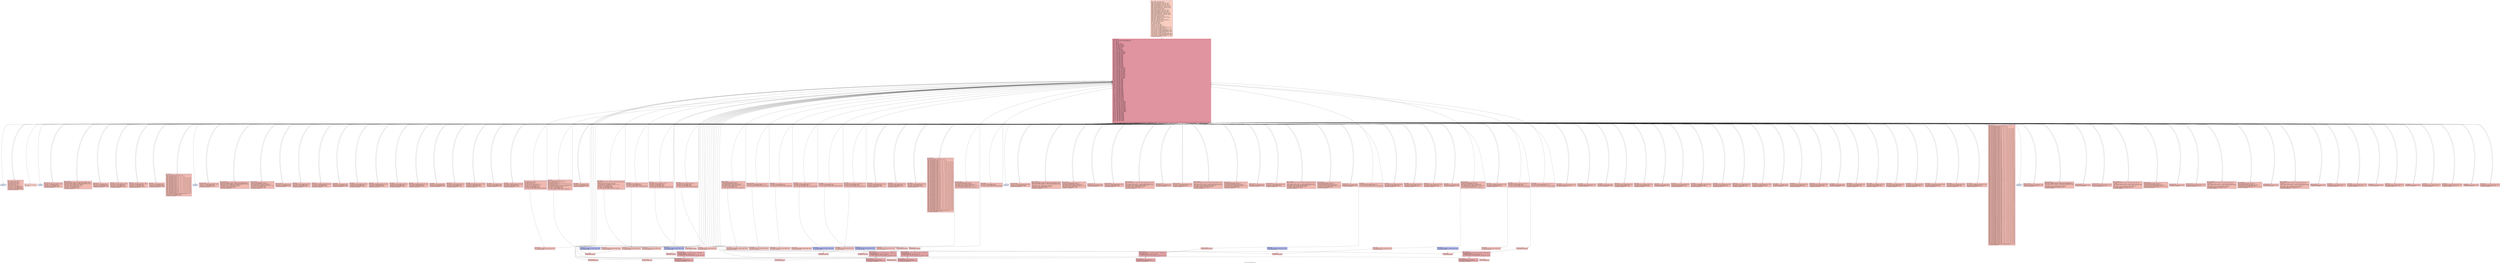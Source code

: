digraph "CFG for 'test_while_loop' function" {
	label="CFG for 'test_while_loop' function";

	Node0x5f139dd35230 [shape=record,color="#3d50c3ff", style=filled, fillcolor="#f2907270" fontname="Courier",label="{1:\l|  %dummy.var306 = alloca i32, align 4\l  %cff.state212 = alloca i32, align 4\l  %fake.counter.phialloca206 = alloca i32, align 4\l  %fake.counter176.phialloca = alloca i32, align 4\l  %fake.counter183.phialloca = alloca i32, align 4\l  %fake.counter190.phialloca = alloca i32, align 4\l  %fake.counter.reload207.alloca = alloca i32, align 4\l  %fake.counter176.reload.alloca = alloca i32, align 4\l  %fake.counter183.reload.alloca = alloca i32, align 4\l  %fake.counter190.reload.alloca = alloca i32, align 4\l  %dummy.var165 = alloca i32, align 4\l  %cff.state120 = alloca i32, align 4\l  %fake.counter.phialloca114 = alloca i32, align 4\l  %fake.counter66.phialloca = alloca i32, align 4\l  %fake.counter73.phialloca = alloca i32, align 4\l  %fake.counter80.phialloca = alloca i32, align 4\l  %fake.counter.reload115.alloca = alloca i32, align 4\l  %fake.counter66.reload.alloca = alloca i32, align 4\l  %fake.counter73.reload.alloca = alloca i32, align 4\l  %fake.counter80.reload.alloca = alloca i32, align 4\l  %dummy.var55 = alloca i32, align 4\l  %cff.state37 = alloca i32, align 4\l  %fake.counter.phialloca34 = alloca i32, align 4\l  %fake.counter.reload35.alloca = alloca i32, align 4\l  %dummy.var9 = alloca i32, align 4\l  %cff.state2 = alloca i32, align 4\l  %fake.counter.phialloca = alloca i32, align 4\l  %fake.counter.reload.alloca = alloca i32, align 4\l  %dummy.var = alloca i32, align 4\l  %cff.state = alloca i32, align 4\l  %2 = alloca i32, align 4\l  %3 = alloca i32, align 4\l  %4 = alloca i32, align 4\l  store i32 %0, ptr %2, align 4\l  store i32 0, ptr %3, align 4\l  store i32 0, ptr %4, align 4\l  store i32 1, ptr %cff.state, align 4\l  store i32 undef, ptr %fake.counter.phialloca, align 4\l  store i32 4, ptr %cff.state2, align 4\l  store i32 undef, ptr %fake.counter.phialloca34, align 4\l  store i32 14, ptr %cff.state37, align 4\l  store i32 undef, ptr %fake.counter.phialloca114, align 4\l  store i32 undef, ptr %fake.counter66.phialloca, align 4\l  store i32 undef, ptr %fake.counter73.phialloca, align 4\l  store i32 undef, ptr %fake.counter80.phialloca, align 4\l  store i32 38, ptr %cff.state120, align 4\l  store i32 undef, ptr %fake.counter.phialloca206, align 4\l  store i32 undef, ptr %fake.counter176.phialloca, align 4\l  store i32 undef, ptr %fake.counter183.phialloca, align 4\l  store i32 undef, ptr %fake.counter190.phialloca, align 4\l  store i32 87, ptr %cff.state212, align 4\l  br label %cff.dispatch213\l}"];
	Node0x5f139dd35230 -> Node0x5f139dd64160;
	Node0x5f139dd355f0 [shape=record,color="#3d50c3ff", style=filled, fillcolor="#de614d70" fontname="Courier",label="{5:\l|  %6 = load i32, ptr %4, align 4\l  %7 = load i32, ptr %2, align 4\l  %8 = icmp slt i32 %6, %7\l  %cff.next = select i1 %8, i32 2, i32 3\l  store i32 %cff.next, ptr %cff.state, align 4\l  store i32 4, ptr %cff.state2, align 4\l  store i32 14, ptr %cff.state37, align 4\l  store i32 38, ptr %cff.state120, align 4\l  store i32 87, ptr %cff.state212, align 4\l  br i1 false, label %fake.block365, label %cff.dispatch213\l|{<s0>T|<s1>F}}"];
	Node0x5f139dd355f0:s0 -> Node0x5f139de0b340;
	Node0x5f139dd355f0:s1 -> Node0x5f139dd64160;
	Node0x5f139dd357c0 [shape=record,color="#3d50c3ff", style=filled, fillcolor="#de614d70" fontname="Courier",label="{9:\l|  %10 = load i32, ptr %4, align 4\l  %11 = load i32, ptr %3, align 4\l  %12 = add nsw i32 %11, %10\l  store i32 %12, ptr %3, align 4\l  %13 = load i32, ptr %4, align 4\l  %14 = add nsw i32 %13, 1\l  store i32 %14, ptr %4, align 4\l  store i32 1, ptr %cff.state, align 4\l  store i32 4, ptr %cff.state2, align 4\l  store i32 14, ptr %cff.state37, align 4\l  store i32 38, ptr %cff.state120, align 4\l  store i32 87, ptr %cff.state212, align 4\l  br label %cff.dispatch213\l}"];
	Node0x5f139dd357c0 -> Node0x5f139dd64160;
	Node0x5f139dd35820 [shape=record,color="#3d50c3ff", style=filled, fillcolor="#f2907270" fontname="Courier",label="{15:\l|  %16 = load i32, ptr %3, align 4\l  ret i32 %16\l}"];
	Node0x5f139dd464a0 [shape=record,color="#3d50c3ff", style=filled, fillcolor="#de614d70" fontname="Courier",label="{cff.dispatch:\l|  %cff.cur = load i32, ptr %cff.state, align 4\l  %17 = icmp eq i32 %cff.cur, 1\l  %cff.case.select = select i1 %17, i32 1, i32 5\l  %18 = icmp eq i32 %cff.cur, 2\l  %cff.case.select6 = select i1 %18, i32 2, i32 %cff.case.select\l  %19 = icmp eq i32 %cff.cur, 3\l  %cff.case.select7 = select i1 %19, i32 3, i32 %cff.case.select6\l  store i32 %cff.case.select7, ptr %cff.state2, align 4\l  store i32 14, ptr %cff.state37, align 4\l  store i32 38, ptr %cff.state120, align 4\l  store i32 87, ptr %cff.state212, align 4\l  br i1 false, label %fake.block361, label %cff.dispatch213\l|{<s0>T|<s1>F}}"];
	Node0x5f139dd464a0:s0 -> Node0x5f139de0a710;
	Node0x5f139dd464a0:s1 -> Node0x5f139dd64160;
	Node0x5f139dd46530 [shape=record,color="#3d50c3ff", style=filled, fillcolor="#c7d7f070" fontname="Courier",label="{cff.default:\l|  unreachable\l}"];
	Node0x5f139dd374c0 [shape=record,color="#3d50c3ff", style=filled, fillcolor="#de614d70" fontname="Courier",label="{fake.loop.entry:\l|  store i32 0, ptr %fake.counter.phialloca, align 4\l  store i32 7, ptr %cff.state2, align 4\l  store i32 14, ptr %cff.state37, align 4\l  store i32 38, ptr %cff.state120, align 4\l  store i32 87, ptr %cff.state212, align 4\l  br label %cff.dispatch213\l}"];
	Node0x5f139dd374c0 -> Node0x5f139dd64160;
	Node0x5f139dd37550 [shape=record,color="#3d50c3ff", style=filled, fillcolor="#de614d70" fontname="Courier",label="{fake.loop.header:\l|  %fake.counter.reload1 = load i32, ptr %fake.counter.phialloca, align 4\l  %fake.counter.reload = load i32, ptr %fake.counter.phialloca, align 4\l  store i32 %fake.counter.reload, ptr %fake.counter.reload.alloca, align 4\l  %fake.cond = icmp slt i32 %fake.counter.reload1, 10\l  %cff.next8 = select i1 %fake.cond, i32 8, i32 9\l  store i32 %cff.next8, ptr %cff.state2, align 4\l  store i32 14, ptr %cff.state37, align 4\l  store i32 38, ptr %cff.state120, align 4\l  store i32 87, ptr %cff.state212, align 4\l  br label %cff.dispatch213\l}"];
	Node0x5f139dd37550 -> Node0x5f139dd64160;
	Node0x5f139dd375e0 [shape=record,color="#3d50c3ff", style=filled, fillcolor="#de614d70" fontname="Courier",label="{fake.loop.body:\l|  %fake.counter.reload.reload = load i32, ptr %fake.counter.reload.alloca,\l... align 4\l  %fake.inc = add i32 %fake.counter.reload.reload, 1\l  store volatile i32 2, ptr %dummy.var, align 4\l  store i32 %fake.inc, ptr %fake.counter.phialloca, align 4\l  store i32 7, ptr %cff.state2, align 4\l  store i32 14, ptr %cff.state37, align 4\l  store i32 38, ptr %cff.state120, align 4\l  store i32 87, ptr %cff.state212, align 4\l  br i1 false, label %fake.block363, label %cff.dispatch213\l|{<s0>T|<s1>F}}"];
	Node0x5f139dd375e0:s0 -> Node0x5f139de0ae00;
	Node0x5f139dd375e0:s1 -> Node0x5f139dd64160;
	Node0x5f139dd4afd0 [shape=record,color="#3d50c3ff", style=filled, fillcolor="#de614d70" fontname="Courier",label="{fake.loop.exit:\l|  store i32 4, ptr %cff.state2, align 4\l  store i32 14, ptr %cff.state37, align 4\l  store i32 38, ptr %cff.state120, align 4\l  store i32 87, ptr %cff.state212, align 4\l  br label %cff.dispatch213\l}"];
	Node0x5f139dd4afd0 -> Node0x5f139dd64160;
	Node0x5f139dd4b750 [shape=record,color="#3d50c3ff", style=filled, fillcolor="#de614d70" fontname="Courier",label="{fake.then:\l|  store volatile i32 57, ptr %dummy.var, align 4\l  store i32 12, ptr %cff.state2, align 4\l  store i32 14, ptr %cff.state37, align 4\l  store i32 38, ptr %cff.state120, align 4\l  store i32 87, ptr %cff.state212, align 4\l  br label %cff.dispatch213\l}"];
	Node0x5f139dd4b750 -> Node0x5f139dd64160;
	Node0x5f139dd4b7e0 [shape=record,color="#3d50c3ff", style=filled, fillcolor="#de614d70" fontname="Courier",label="{fake.else:\l|  store volatile i32 17280, ptr %dummy.var, align 4\l  store i32 12, ptr %cff.state2, align 4\l  store i32 14, ptr %cff.state37, align 4\l  store i32 38, ptr %cff.state120, align 4\l  store i32 87, ptr %cff.state212, align 4\l  br label %cff.dispatch213\l}"];
	Node0x5f139dd4b7e0 -> Node0x5f139dd64160;
	Node0x5f139dd4b870 [shape=record,color="#3d50c3ff", style=filled, fillcolor="#de614d70" fontname="Courier",label="{fake.merge:\l|  store i32 4, ptr %cff.state2, align 4\l  store i32 14, ptr %cff.state37, align 4\l  store i32 38, ptr %cff.state120, align 4\l  store i32 87, ptr %cff.state212, align 4\l  br label %cff.dispatch213\l}"];
	Node0x5f139dd4b870 -> Node0x5f139dd64160;
	Node0x5f139dd4bbd0 [shape=record,color="#3d50c3ff", style=filled, fillcolor="#de614d70" fontname="Courier",label="{fake.block:\l|  store volatile i32 -17, ptr %dummy.var, align 4\l  store i32 4, ptr %cff.state2, align 4\l  store i32 14, ptr %cff.state37, align 4\l  store i32 38, ptr %cff.state120, align 4\l  store i32 87, ptr %cff.state212, align 4\l  br i1 false, label %fake.loop.entry307, label %cff.dispatch213\l|{<s0>T|<s1>F}}"];
	Node0x5f139dd4bbd0:s0 -> Node0x5f139dd967f0;
	Node0x5f139dd4bbd0:s1 -> Node0x5f139dd64160;
	Node0x5f139dd4b110 [shape=record,color="#3d50c3ff", style=filled, fillcolor="#de614d70" fontname="Courier",label="{cff.dispatch3:\l|  %cff.cur5 = load i32, ptr %cff.state2, align 4\l  %20 = icmp eq i32 %cff.cur5, 1\l  %cff.case.select41 = select i1 %20, i32 1, i32 15\l  %21 = icmp eq i32 %cff.cur5, 2\l  %cff.case.select42 = select i1 %21, i32 2, i32 %cff.case.select41\l  %22 = icmp eq i32 %cff.cur5, 3\l  %cff.case.select43 = select i1 %22, i32 3, i32 %cff.case.select42\l  %23 = icmp eq i32 %cff.cur5, 4\l  %cff.case.select44 = select i1 %23, i32 4, i32 %cff.case.select43\l  %24 = icmp eq i32 %cff.cur5, 5\l  %cff.case.select45 = select i1 %24, i32 5, i32 %cff.case.select44\l  %25 = icmp eq i32 %cff.cur5, 6\l  %cff.case.select46 = select i1 %25, i32 6, i32 %cff.case.select45\l  %26 = icmp eq i32 %cff.cur5, 7\l  %cff.case.select47 = select i1 %26, i32 7, i32 %cff.case.select46\l  %27 = icmp eq i32 %cff.cur5, 8\l  %cff.case.select48 = select i1 %27, i32 8, i32 %cff.case.select47\l  %28 = icmp eq i32 %cff.cur5, 9\l  %cff.case.select49 = select i1 %28, i32 9, i32 %cff.case.select48\l  %29 = icmp eq i32 %cff.cur5, 10\l  %cff.case.select50 = select i1 %29, i32 10, i32 %cff.case.select49\l  %30 = icmp eq i32 %cff.cur5, 11\l  %cff.case.select51 = select i1 %30, i32 11, i32 %cff.case.select50\l  %31 = icmp eq i32 %cff.cur5, 12\l  %cff.case.select52 = select i1 %31, i32 12, i32 %cff.case.select51\l  %32 = icmp eq i32 %cff.cur5, 13\l  %cff.case.select53 = select i1 %32, i32 13, i32 %cff.case.select52\l  store i32 %cff.case.select53, ptr %cff.state37, align 4\l  store i32 38, ptr %cff.state120, align 4\l  store i32 87, ptr %cff.state212, align 4\l  br label %cff.dispatch213\l}"];
	Node0x5f139dd4b110 -> Node0x5f139dd64160;
	Node0x5f139dd4b170 [shape=record,color="#3d50c3ff", style=filled, fillcolor="#c7d7f070" fontname="Courier",label="{cff.default4:\l|  unreachable\l}"];
	Node0x5f139dd5a2c0 [shape=record,color="#3d50c3ff", style=filled, fillcolor="#de614d70" fontname="Courier",label="{fake.loop.entry10:\l|  store i32 0, ptr %fake.counter.phialloca34, align 4\l  store i32 17, ptr %cff.state37, align 4\l  store i32 38, ptr %cff.state120, align 4\l  store i32 87, ptr %cff.state212, align 4\l  br label %cff.dispatch213\l}"];
	Node0x5f139dd5a2c0 -> Node0x5f139dd64160;
	Node0x5f139dd5a320 [shape=record,color="#3d50c3ff", style=filled, fillcolor="#de614d70" fontname="Courier",label="{fake.loop.header11:\l|  %fake.counter.reload36 = load i32, ptr %fake.counter.phialloca34, align 4\l  %fake.counter.reload35 = load i32, ptr %fake.counter.phialloca34, align 4\l  store i32 %fake.counter.reload35, ptr %fake.counter.reload35.alloca, align 4\l  %fake.cond14 = icmp slt i32 %fake.counter.reload36, 10\l  %cff.next54 = select i1 %fake.cond14, i32 18, i32 19\l  store i32 %cff.next54, ptr %cff.state37, align 4\l  store i32 38, ptr %cff.state120, align 4\l  store i32 87, ptr %cff.state212, align 4\l  br label %cff.dispatch213\l}"];
	Node0x5f139dd5a320 -> Node0x5f139dd64160;
	Node0x5f139dd5a3b0 [shape=record,color="#3d50c3ff", style=filled, fillcolor="#de614d70" fontname="Courier",label="{fake.loop.body12:\l|  %fake.counter.reload35.reload = load i32, ptr\l... %fake.counter.reload35.alloca, align 4\l  %fake.inc15 = add i32 %fake.counter.reload35.reload, 1\l  store volatile i32 576, ptr %dummy.var9, align 4\l  store i32 %fake.inc15, ptr %fake.counter.phialloca34, align 4\l  store i32 17, ptr %cff.state37, align 4\l  store i32 38, ptr %cff.state120, align 4\l  store i32 87, ptr %cff.state212, align 4\l  br label %cff.dispatch213\l}"];
	Node0x5f139dd5a3b0 -> Node0x5f139dd64160;
	Node0x5f139dd5a440 [shape=record,color="#3d50c3ff", style=filled, fillcolor="#de614d70" fontname="Courier",label="{fake.loop.exit13:\l|  store i32 14, ptr %cff.state37, align 4\l  store i32 38, ptr %cff.state120, align 4\l  store i32 87, ptr %cff.state212, align 4\l  br label %cff.dispatch213\l}"];
	Node0x5f139dd5a440 -> Node0x5f139dd64160;
	Node0x5f139dd4d5e0 [shape=record,color="#3d50c3ff", style=filled, fillcolor="#de614d70" fontname="Courier",label="{fake.then16:\l|  store volatile i32 63, ptr %dummy.var9, align 4\l  store i32 22, ptr %cff.state37, align 4\l  store i32 38, ptr %cff.state120, align 4\l  store i32 87, ptr %cff.state212, align 4\l  br label %cff.dispatch213\l}"];
	Node0x5f139dd4d5e0 -> Node0x5f139dd64160;
	Node0x5f139dd4d670 [shape=record,color="#3d50c3ff", style=filled, fillcolor="#de614d70" fontname="Courier",label="{fake.else17:\l|  store volatile i32 120960, ptr %dummy.var9, align 4\l  store i32 22, ptr %cff.state37, align 4\l  store i32 38, ptr %cff.state120, align 4\l  store i32 87, ptr %cff.state212, align 4\l  br label %cff.dispatch213\l}"];
	Node0x5f139dd4d670 -> Node0x5f139dd64160;
	Node0x5f139dd4d700 [shape=record,color="#3d50c3ff", style=filled, fillcolor="#de614d70" fontname="Courier",label="{fake.merge18:\l|  store i32 14, ptr %cff.state37, align 4\l  store i32 38, ptr %cff.state120, align 4\l  store i32 87, ptr %cff.state212, align 4\l  br label %cff.dispatch213\l}"];
	Node0x5f139dd4d700 -> Node0x5f139dd64160;
	Node0x5f139dd4da60 [shape=record,color="#3d50c3ff", style=filled, fillcolor="#de614d70" fontname="Courier",label="{fake.then19:\l|  store volatile i32 63, ptr %dummy.var9, align 4\l  store i32 25, ptr %cff.state37, align 4\l  store i32 38, ptr %cff.state120, align 4\l  store i32 87, ptr %cff.state212, align 4\l  br label %cff.dispatch213\l}"];
	Node0x5f139dd4da60 -> Node0x5f139dd64160;
	Node0x5f139dd4daf0 [shape=record,color="#3d50c3ff", style=filled, fillcolor="#de614d70" fontname="Courier",label="{fake.else20:\l|  store volatile i32 120960, ptr %dummy.var9, align 4\l  store i32 25, ptr %cff.state37, align 4\l  store i32 38, ptr %cff.state120, align 4\l  store i32 87, ptr %cff.state212, align 4\l  br label %cff.dispatch213\l}"];
	Node0x5f139dd4daf0 -> Node0x5f139dd64160;
	Node0x5f139dd4db80 [shape=record,color="#3d50c3ff", style=filled, fillcolor="#de614d70" fontname="Courier",label="{fake.merge21:\l|  store i32 14, ptr %cff.state37, align 4\l  store i32 38, ptr %cff.state120, align 4\l  store i32 87, ptr %cff.state212, align 4\l  br i1 false, label %fake.then347, label %cff.dispatch213\l|{<s0>T|<s1>F}}"];
	Node0x5f139dd4db80:s0 -> Node0x5f139dda1280;
	Node0x5f139dd4db80:s1 -> Node0x5f139dd64160;
	Node0x5f139dd4dee0 [shape=record,color="#3d50c3ff", style=filled, fillcolor="#de614d70" fontname="Courier",label="{fake.then22:\l|  store volatile i32 63, ptr %dummy.var9, align 4\l  store i32 28, ptr %cff.state37, align 4\l  store i32 38, ptr %cff.state120, align 4\l  store i32 87, ptr %cff.state212, align 4\l  br label %cff.dispatch213\l}"];
	Node0x5f139dd4dee0 -> Node0x5f139dd64160;
	Node0x5f139dd4df70 [shape=record,color="#3d50c3ff", style=filled, fillcolor="#de614d70" fontname="Courier",label="{fake.else23:\l|  store volatile i32 120960, ptr %dummy.var9, align 4\l  store i32 28, ptr %cff.state37, align 4\l  store i32 38, ptr %cff.state120, align 4\l  store i32 87, ptr %cff.state212, align 4\l  br label %cff.dispatch213\l}"];
	Node0x5f139dd4df70 -> Node0x5f139dd64160;
	Node0x5f139dd4e000 [shape=record,color="#3d50c3ff", style=filled, fillcolor="#de614d70" fontname="Courier",label="{fake.merge24:\l|  store i32 14, ptr %cff.state37, align 4\l  store i32 38, ptr %cff.state120, align 4\l  store i32 87, ptr %cff.state212, align 4\l  br label %cff.dispatch213\l}"];
	Node0x5f139dd4e000 -> Node0x5f139dd64160;
	Node0x5f139dd4e360 [shape=record,color="#3d50c3ff", style=filled, fillcolor="#de614d70" fontname="Courier",label="{fake.then25:\l|  store volatile i32 70, ptr %dummy.var9, align 4\l  store i32 31, ptr %cff.state37, align 4\l  store i32 38, ptr %cff.state120, align 4\l  store i32 87, ptr %cff.state212, align 4\l  br label %cff.dispatch213\l}"];
	Node0x5f139dd4e360 -> Node0x5f139dd64160;
	Node0x5f139dd5c8b0 [shape=record,color="#3d50c3ff", style=filled, fillcolor="#de614d70" fontname="Courier",label="{fake.else26:\l|  store volatile i32 967680, ptr %dummy.var9, align 4\l  store i32 31, ptr %cff.state37, align 4\l  store i32 38, ptr %cff.state120, align 4\l  store i32 87, ptr %cff.state212, align 4\l  br label %cff.dispatch213\l}"];
	Node0x5f139dd5c8b0 -> Node0x5f139dd64160;
	Node0x5f139dd5c910 [shape=record,color="#3d50c3ff", style=filled, fillcolor="#de614d70" fontname="Courier",label="{fake.merge27:\l|  store i32 14, ptr %cff.state37, align 4\l  store i32 38, ptr %cff.state120, align 4\l  store i32 87, ptr %cff.state212, align 4\l  br label %cff.dispatch213\l}"];
	Node0x5f139dd5c910 -> Node0x5f139dd64160;
	Node0x5f139dd5d290 [shape=record,color="#3d50c3ff", style=filled, fillcolor="#de614d70" fontname="Courier",label="{fake.then28:\l|  store volatile i32 70, ptr %dummy.var9, align 4\l  store i32 34, ptr %cff.state37, align 4\l  store i32 38, ptr %cff.state120, align 4\l  store i32 87, ptr %cff.state212, align 4\l  br i1 false, label %fake.then356, label %cff.dispatch213\l|{<s0>T|<s1>F}}"];
	Node0x5f139dd5d290:s0 -> Node0x5f139de09b10;
	Node0x5f139dd5d290:s1 -> Node0x5f139dd64160;
	Node0x5f139dd5d320 [shape=record,color="#3d50c3ff", style=filled, fillcolor="#de614d70" fontname="Courier",label="{fake.else29:\l|  store volatile i32 967680, ptr %dummy.var9, align 4\l  store i32 34, ptr %cff.state37, align 4\l  store i32 38, ptr %cff.state120, align 4\l  store i32 87, ptr %cff.state212, align 4\l  br label %cff.dispatch213\l}"];
	Node0x5f139dd5d320 -> Node0x5f139dd64160;
	Node0x5f139dd5d3b0 [shape=record,color="#3d50c3ff", style=filled, fillcolor="#de614d70" fontname="Courier",label="{fake.merge30:\l|  store i32 14, ptr %cff.state37, align 4\l  store i32 38, ptr %cff.state120, align 4\l  store i32 87, ptr %cff.state212, align 4\l  br label %cff.dispatch213\l}"];
	Node0x5f139dd5d3b0 -> Node0x5f139dd64160;
	Node0x5f139dd5d710 [shape=record,color="#3d50c3ff", style=filled, fillcolor="#de614d70" fontname="Courier",label="{fake.block31:\l|  store volatile i32 -69822, ptr %dummy.var9, align 4\l  store i32 14, ptr %cff.state37, align 4\l  store i32 38, ptr %cff.state120, align 4\l  store i32 87, ptr %cff.state212, align 4\l  br label %cff.dispatch213\l}"];
	Node0x5f139dd5d710 -> Node0x5f139dd64160;
	Node0x5f139dd5db30 [shape=record,color="#3d50c3ff", style=filled, fillcolor="#de614d70" fontname="Courier",label="{fake.block32:\l|  store volatile i32 215, ptr %dummy.var9, align 4\l  store i32 14, ptr %cff.state37, align 4\l  store i32 38, ptr %cff.state120, align 4\l  store i32 87, ptr %cff.state212, align 4\l  br label %cff.dispatch213\l}"];
	Node0x5f139dd5db30 -> Node0x5f139dd64160;
	Node0x5f139dd5de00 [shape=record,color="#3d50c3ff", style=filled, fillcolor="#de614d70" fontname="Courier",label="{fake.block33:\l|  store volatile i32 4606, ptr %dummy.var9, align 4\l  store i32 14, ptr %cff.state37, align 4\l  store i32 38, ptr %cff.state120, align 4\l  store i32 87, ptr %cff.state212, align 4\l  br label %cff.dispatch213\l}"];
	Node0x5f139dd5de00 -> Node0x5f139dd64160;
	Node0x5f139dd5a580 [shape=record,color="#3d50c3ff", style=filled, fillcolor="#de614d70" fontname="Courier",label="{cff.dispatch38:\l|  %cff.cur40 = load i32, ptr %cff.state37, align 4\l  %33 = icmp eq i32 %cff.cur40, 1\l  %cff.case.select124 = select i1 %33, i32 1, i32 39\l  %34 = icmp eq i32 %cff.cur40, 2\l  %cff.case.select125 = select i1 %34, i32 2, i32 %cff.case.select124\l  %35 = icmp eq i32 %cff.cur40, 3\l  %cff.case.select126 = select i1 %35, i32 3, i32 %cff.case.select125\l  %36 = icmp eq i32 %cff.cur40, 4\l  %cff.case.select127 = select i1 %36, i32 4, i32 %cff.case.select126\l  %37 = icmp eq i32 %cff.cur40, 5\l  %cff.case.select128 = select i1 %37, i32 5, i32 %cff.case.select127\l  %38 = icmp eq i32 %cff.cur40, 6\l  %cff.case.select129 = select i1 %38, i32 6, i32 %cff.case.select128\l  %39 = icmp eq i32 %cff.cur40, 7\l  %cff.case.select130 = select i1 %39, i32 7, i32 %cff.case.select129\l  %40 = icmp eq i32 %cff.cur40, 8\l  %cff.case.select131 = select i1 %40, i32 8, i32 %cff.case.select130\l  %41 = icmp eq i32 %cff.cur40, 9\l  %cff.case.select132 = select i1 %41, i32 9, i32 %cff.case.select131\l  %42 = icmp eq i32 %cff.cur40, 10\l  %cff.case.select133 = select i1 %42, i32 10, i32 %cff.case.select132\l  %43 = icmp eq i32 %cff.cur40, 11\l  %cff.case.select134 = select i1 %43, i32 11, i32 %cff.case.select133\l  %44 = icmp eq i32 %cff.cur40, 12\l  %cff.case.select135 = select i1 %44, i32 12, i32 %cff.case.select134\l  %45 = icmp eq i32 %cff.cur40, 13\l  %cff.case.select136 = select i1 %45, i32 13, i32 %cff.case.select135\l  %46 = icmp eq i32 %cff.cur40, 14\l  %cff.case.select137 = select i1 %46, i32 14, i32 %cff.case.select136\l  %47 = icmp eq i32 %cff.cur40, 15\l  %cff.case.select138 = select i1 %47, i32 15, i32 %cff.case.select137\l  %48 = icmp eq i32 %cff.cur40, 16\l  %cff.case.select139 = select i1 %48, i32 16, i32 %cff.case.select138\l  %49 = icmp eq i32 %cff.cur40, 17\l  %cff.case.select140 = select i1 %49, i32 17, i32 %cff.case.select139\l  %50 = icmp eq i32 %cff.cur40, 18\l  %cff.case.select141 = select i1 %50, i32 18, i32 %cff.case.select140\l  %51 = icmp eq i32 %cff.cur40, 19\l  %cff.case.select142 = select i1 %51, i32 19, i32 %cff.case.select141\l  %52 = icmp eq i32 %cff.cur40, 20\l  %cff.case.select143 = select i1 %52, i32 20, i32 %cff.case.select142\l  %53 = icmp eq i32 %cff.cur40, 21\l  %cff.case.select144 = select i1 %53, i32 21, i32 %cff.case.select143\l  %54 = icmp eq i32 %cff.cur40, 22\l  %cff.case.select145 = select i1 %54, i32 22, i32 %cff.case.select144\l  %55 = icmp eq i32 %cff.cur40, 23\l  %cff.case.select146 = select i1 %55, i32 23, i32 %cff.case.select145\l  %56 = icmp eq i32 %cff.cur40, 24\l  %cff.case.select147 = select i1 %56, i32 24, i32 %cff.case.select146\l  %57 = icmp eq i32 %cff.cur40, 25\l  %cff.case.select148 = select i1 %57, i32 25, i32 %cff.case.select147\l  %58 = icmp eq i32 %cff.cur40, 26\l  %cff.case.select149 = select i1 %58, i32 26, i32 %cff.case.select148\l  %59 = icmp eq i32 %cff.cur40, 27\l  %cff.case.select150 = select i1 %59, i32 27, i32 %cff.case.select149\l  %60 = icmp eq i32 %cff.cur40, 28\l  %cff.case.select151 = select i1 %60, i32 28, i32 %cff.case.select150\l  %61 = icmp eq i32 %cff.cur40, 29\l  %cff.case.select152 = select i1 %61, i32 29, i32 %cff.case.select151\l  %62 = icmp eq i32 %cff.cur40, 30\l  %cff.case.select153 = select i1 %62, i32 30, i32 %cff.case.select152\l  %63 = icmp eq i32 %cff.cur40, 31\l  %cff.case.select154 = select i1 %63, i32 31, i32 %cff.case.select153\l  %64 = icmp eq i32 %cff.cur40, 32\l  %cff.case.select155 = select i1 %64, i32 32, i32 %cff.case.select154\l  %65 = icmp eq i32 %cff.cur40, 33\l  %cff.case.select156 = select i1 %65, i32 33, i32 %cff.case.select155\l  %66 = icmp eq i32 %cff.cur40, 34\l  %cff.case.select157 = select i1 %66, i32 34, i32 %cff.case.select156\l  %67 = icmp eq i32 %cff.cur40, 35\l  %cff.case.select158 = select i1 %67, i32 35, i32 %cff.case.select157\l  %68 = icmp eq i32 %cff.cur40, 36\l  %cff.case.select159 = select i1 %68, i32 36, i32 %cff.case.select158\l  %69 = icmp eq i32 %cff.cur40, 37\l  %cff.case.select160 = select i1 %69, i32 37, i32 %cff.case.select159\l  store i32 %cff.case.select160, ptr %cff.state120, align 4\l  store i32 87, ptr %cff.state212, align 4\l  br label %cff.dispatch213\l}"];
	Node0x5f139dd5a580 -> Node0x5f139dd64160;
	Node0x5f139dd5a5e0 [shape=record,color="#3d50c3ff", style=filled, fillcolor="#c7d7f070" fontname="Courier",label="{cff.default39:\l|  unreachable\l}"];
	Node0x5f139dd80530 [shape=record,color="#3d50c3ff", style=filled, fillcolor="#de614d70" fontname="Courier",label="{fake.loop.entry56:\l|  store i32 0, ptr %fake.counter.phialloca114, align 4\l  store i32 41, ptr %cff.state120, align 4\l  store i32 87, ptr %cff.state212, align 4\l  br label %cff.dispatch213\l}"];
	Node0x5f139dd80530 -> Node0x5f139dd64160;
	Node0x5f139dd80590 [shape=record,color="#3d50c3ff", style=filled, fillcolor="#de614d70" fontname="Courier",label="{fake.loop.header57:\l|  %fake.counter.reload116 = load i32, ptr %fake.counter.phialloca114, align 4\l  %fake.counter.reload115 = load i32, ptr %fake.counter.phialloca114, align 4\l  store i32 %fake.counter.reload115, ptr %fake.counter.reload115.alloca, align\l... 4\l  %fake.cond60 = icmp slt i32 %fake.counter.reload116, 10\l  %cff.next161 = select i1 %fake.cond60, i32 42, i32 43\l  store i32 %cff.next161, ptr %cff.state120, align 4\l  store i32 87, ptr %cff.state212, align 4\l  br label %cff.dispatch213\l}"];
	Node0x5f139dd80590 -> Node0x5f139dd64160;
	Node0x5f139dd80620 [shape=record,color="#3d50c3ff", style=filled, fillcolor="#de614d70" fontname="Courier",label="{fake.loop.body58:\l|  %fake.counter.reload115.reload = load i32, ptr\l... %fake.counter.reload115.alloca, align 4\l  %fake.inc61 = add i32 %fake.counter.reload115.reload, 1\l  store volatile i32 604, ptr %dummy.var55, align 4\l  store i32 %fake.inc61, ptr %fake.counter.phialloca114, align 4\l  store i32 41, ptr %cff.state120, align 4\l  store i32 87, ptr %cff.state212, align 4\l  br label %cff.dispatch213\l}"];
	Node0x5f139dd80620 -> Node0x5f139dd64160;
	Node0x5f139dd806b0 [shape=record,color="#3d50c3ff", style=filled, fillcolor="#de614d70" fontname="Courier",label="{fake.loop.exit59:\l|  store i32 38, ptr %cff.state120, align 4\l  store i32 87, ptr %cff.state212, align 4\l  br label %cff.dispatch213\l}"];
	Node0x5f139dd806b0 -> Node0x5f139dd64160;
	Node0x5f139dd80cf0 [shape=record,color="#3d50c3ff", style=filled, fillcolor="#de614d70" fontname="Courier",label="{fake.loop.entry62:\l|  store i32 0, ptr %fake.counter66.phialloca, align 4\l  store i32 45, ptr %cff.state120, align 4\l  store i32 87, ptr %cff.state212, align 4\l  br label %cff.dispatch213\l}"];
	Node0x5f139dd80cf0 -> Node0x5f139dd64160;
	Node0x5f139dd80d80 [shape=record,color="#3d50c3ff", style=filled, fillcolor="#de614d70" fontname="Courier",label="{fake.loop.header63:\l|  %fake.counter66.reload117 = load i32, ptr %fake.counter66.phialloca, align\l... 4\l  %fake.counter66.reload = load i32, ptr %fake.counter66.phialloca, align 4\l  store i32 %fake.counter66.reload, ptr %fake.counter66.reload.alloca, align 4\l  %fake.cond67 = icmp slt i32 %fake.counter66.reload117, 10\l  %cff.next162 = select i1 %fake.cond67, i32 46, i32 47\l  store i32 %cff.next162, ptr %cff.state120, align 4\l  store i32 87, ptr %cff.state212, align 4\l  br label %cff.dispatch213\l}"];
	Node0x5f139dd80d80 -> Node0x5f139dd64160;
	Node0x5f139dd80e10 [shape=record,color="#3d50c3ff", style=filled, fillcolor="#de614d70" fontname="Courier",label="{fake.loop.body64:\l|  %fake.counter66.reload.reload = load i32, ptr\l... %fake.counter66.reload.alloca, align 4\l  %fake.inc68 = add i32 %fake.counter66.reload.reload, 1\l  store volatile i32 480, ptr %dummy.var55, align 4\l  store i32 %fake.inc68, ptr %fake.counter66.phialloca, align 4\l  store i32 45, ptr %cff.state120, align 4\l  store i32 87, ptr %cff.state212, align 4\l  br i1 false, label %fake.block362, label %cff.dispatch213\l|{<s0>T|<s1>F}}"];
	Node0x5f139dd80e10:s0 -> Node0x5f139de0a9e0;
	Node0x5f139dd80e10:s1 -> Node0x5f139dd64160;
	Node0x5f139dd80ea0 [shape=record,color="#3d50c3ff", style=filled, fillcolor="#de614d70" fontname="Courier",label="{fake.loop.exit65:\l|  store i32 38, ptr %cff.state120, align 4\l  store i32 87, ptr %cff.state212, align 4\l  br label %cff.dispatch213\l}"];
	Node0x5f139dd80ea0 -> Node0x5f139dd64160;
	Node0x5f139dd814b0 [shape=record,color="#3d50c3ff", style=filled, fillcolor="#de614d70" fontname="Courier",label="{fake.loop.entry69:\l|  store i32 0, ptr %fake.counter73.phialloca, align 4\l  store i32 49, ptr %cff.state120, align 4\l  store i32 87, ptr %cff.state212, align 4\l  br label %cff.dispatch213\l}"];
	Node0x5f139dd814b0 -> Node0x5f139dd64160;
	Node0x5f139dd81540 [shape=record,color="#3d50c3ff", style=filled, fillcolor="#de614d70" fontname="Courier",label="{fake.loop.header70:\l|  %fake.counter73.reload118 = load i32, ptr %fake.counter73.phialloca, align\l... 4\l  %fake.counter73.reload = load i32, ptr %fake.counter73.phialloca, align 4\l  store i32 %fake.counter73.reload, ptr %fake.counter73.reload.alloca, align 4\l  %fake.cond74 = icmp slt i32 %fake.counter73.reload118, 10\l  %cff.next163 = select i1 %fake.cond74, i32 50, i32 51\l  store i32 %cff.next163, ptr %cff.state120, align 4\l  store i32 87, ptr %cff.state212, align 4\l  br label %cff.dispatch213\l}"];
	Node0x5f139dd81540 -> Node0x5f139dd64160;
	Node0x5f139dd815d0 [shape=record,color="#3d50c3ff", style=filled, fillcolor="#de614d70" fontname="Courier",label="{fake.loop.body71:\l|  %fake.counter73.reload.reload = load i32, ptr\l... %fake.counter73.reload.alloca, align 4\l  %fake.inc75 = add i32 %fake.counter73.reload.reload, 1\l  store volatile i32 20, ptr %dummy.var55, align 4\l  store i32 %fake.inc75, ptr %fake.counter73.phialloca, align 4\l  store i32 49, ptr %cff.state120, align 4\l  store i32 87, ptr %cff.state212, align 4\l  br label %cff.dispatch213\l}"];
	Node0x5f139dd815d0 -> Node0x5f139dd64160;
	Node0x5f139dd81660 [shape=record,color="#3d50c3ff", style=filled, fillcolor="#de614d70" fontname="Courier",label="{fake.loop.exit72:\l|  store i32 38, ptr %cff.state120, align 4\l  store i32 87, ptr %cff.state212, align 4\l  br label %cff.dispatch213\l}"];
	Node0x5f139dd81660 -> Node0x5f139dd64160;
	Node0x5f139dd5cd50 [shape=record,color="#3d50c3ff", style=filled, fillcolor="#de614d70" fontname="Courier",label="{fake.loop.entry76:\l|  store i32 0, ptr %fake.counter80.phialloca, align 4\l  store i32 53, ptr %cff.state120, align 4\l  store i32 87, ptr %cff.state212, align 4\l  br label %cff.dispatch213\l}"];
	Node0x5f139dd5cd50 -> Node0x5f139dd64160;
	Node0x5f139dd5cde0 [shape=record,color="#3d50c3ff", style=filled, fillcolor="#de614d70" fontname="Courier",label="{fake.loop.header77:\l|  %fake.counter80.reload119 = load i32, ptr %fake.counter80.phialloca, align\l... 4\l  %fake.counter80.reload = load i32, ptr %fake.counter80.phialloca, align 4\l  store i32 %fake.counter80.reload, ptr %fake.counter80.reload.alloca, align 4\l  %fake.cond81 = icmp slt i32 %fake.counter80.reload119, 10\l  %cff.next164 = select i1 %fake.cond81, i32 54, i32 55\l  store i32 %cff.next164, ptr %cff.state120, align 4\l  store i32 87, ptr %cff.state212, align 4\l  br label %cff.dispatch213\l}"];
	Node0x5f139dd5cde0 -> Node0x5f139dd64160;
	Node0x5f139dd5ce70 [shape=record,color="#3d50c3ff", style=filled, fillcolor="#de614d70" fontname="Courier",label="{fake.loop.body78:\l|  %fake.counter80.reload.reload = load i32, ptr\l... %fake.counter80.reload.alloca, align 4\l  %fake.inc82 = add i32 %fake.counter80.reload.reload, 1\l  store volatile i32 4481, ptr %dummy.var55, align 4\l  store i32 %fake.inc82, ptr %fake.counter80.phialloca, align 4\l  store i32 53, ptr %cff.state120, align 4\l  store i32 87, ptr %cff.state212, align 4\l  br label %cff.dispatch213\l}"];
	Node0x5f139dd5ce70 -> Node0x5f139dd64160;
	Node0x5f139dd5cf00 [shape=record,color="#3d50c3ff", style=filled, fillcolor="#de614d70" fontname="Courier",label="{fake.loop.exit79:\l|  store i32 38, ptr %cff.state120, align 4\l  store i32 87, ptr %cff.state212, align 4\l  br label %cff.dispatch213\l}"];
	Node0x5f139dd5cf00 -> Node0x5f139dd64160;
	Node0x5f139dd82af0 [shape=record,color="#3d50c3ff", style=filled, fillcolor="#de614d70" fontname="Courier",label="{fake.then83:\l|  store volatile i32 48, ptr %dummy.var55, align 4\l  store i32 58, ptr %cff.state120, align 4\l  store i32 87, ptr %cff.state212, align 4\l  br label %cff.dispatch213\l}"];
	Node0x5f139dd82af0 -> Node0x5f139dd64160;
	Node0x5f139dd82b80 [shape=record,color="#3d50c3ff", style=filled, fillcolor="#de614d70" fontname="Courier",label="{fake.else84:\l|  store volatile i32 576, ptr %dummy.var55, align 4\l  store i32 58, ptr %cff.state120, align 4\l  store i32 87, ptr %cff.state212, align 4\l  br i1 false, label %fake.loop.entry334, label %cff.dispatch213\l|{<s0>T|<s1>F}}"];
	Node0x5f139dd82b80:s0 -> Node0x5f139de064a0;
	Node0x5f139dd82b80:s1 -> Node0x5f139dd64160;
	Node0x5f139dd82c10 [shape=record,color="#3d50c3ff", style=filled, fillcolor="#de614d70" fontname="Courier",label="{fake.merge85:\l|  store i32 38, ptr %cff.state120, align 4\l  store i32 87, ptr %cff.state212, align 4\l  br i1 false, label %fake.loop.entry327, label %cff.dispatch213\l|{<s0>T|<s1>F}}"];
	Node0x5f139dd82c10:s0 -> Node0x5f139de05ce0;
	Node0x5f139dd82c10:s1 -> Node0x5f139dd64160;
	Node0x5f139dd82f70 [shape=record,color="#3d50c3ff", style=filled, fillcolor="#de614d70" fontname="Courier",label="{fake.then86:\l|  store volatile i32 48, ptr %dummy.var55, align 4\l  store i32 61, ptr %cff.state120, align 4\l  store i32 87, ptr %cff.state212, align 4\l  br label %cff.dispatch213\l}"];
	Node0x5f139dd82f70 -> Node0x5f139dd64160;
	Node0x5f139dd83000 [shape=record,color="#3d50c3ff", style=filled, fillcolor="#de614d70" fontname="Courier",label="{fake.else87:\l|  store volatile i32 576, ptr %dummy.var55, align 4\l  store i32 61, ptr %cff.state120, align 4\l  store i32 87, ptr %cff.state212, align 4\l  br label %cff.dispatch213\l}"];
	Node0x5f139dd83000 -> Node0x5f139dd64160;
	Node0x5f139dd83090 [shape=record,color="#3d50c3ff", style=filled, fillcolor="#de614d70" fontname="Courier",label="{fake.merge88:\l|  store i32 38, ptr %cff.state120, align 4\l  store i32 87, ptr %cff.state212, align 4\l  br label %cff.dispatch213\l}"];
	Node0x5f139dd83090 -> Node0x5f139dd64160;
	Node0x5f139dd833f0 [shape=record,color="#3d50c3ff", style=filled, fillcolor="#de614d70" fontname="Courier",label="{fake.then89:\l|  store volatile i32 78, ptr %dummy.var55, align 4\l  store i32 64, ptr %cff.state120, align 4\l  store i32 87, ptr %cff.state212, align 4\l  br i1 false, label %fake.then344, label %cff.dispatch213\l|{<s0>T|<s1>F}}"];
	Node0x5f139dd833f0:s0 -> Node0x5f139dda0e00;
	Node0x5f139dd833f0:s1 -> Node0x5f139dd64160;
	Node0x5f139dd83480 [shape=record,color="#3d50c3ff", style=filled, fillcolor="#de614d70" fontname="Courier",label="{fake.else90:\l|  store volatile i32 8709120, ptr %dummy.var55, align 4\l  store i32 64, ptr %cff.state120, align 4\l  store i32 87, ptr %cff.state212, align 4\l  br label %cff.dispatch213\l}"];
	Node0x5f139dd83480 -> Node0x5f139dd64160;
	Node0x5f139dd83510 [shape=record,color="#3d50c3ff", style=filled, fillcolor="#de614d70" fontname="Courier",label="{fake.merge91:\l|  store i32 38, ptr %cff.state120, align 4\l  store i32 87, ptr %cff.state212, align 4\l  br label %cff.dispatch213\l}"];
	Node0x5f139dd83510 -> Node0x5f139dd64160;
	Node0x5f139dd83870 [shape=record,color="#3d50c3ff", style=filled, fillcolor="#de614d70" fontname="Courier",label="{fake.then92:\l|  store volatile i32 45, ptr %dummy.var55, align 4\l  store i32 67, ptr %cff.state120, align 4\l  store i32 87, ptr %cff.state212, align 4\l  br label %cff.dispatch213\l}"];
	Node0x5f139dd83870 -> Node0x5f139dd64160;
	Node0x5f139dd83900 [shape=record,color="#3d50c3ff", style=filled, fillcolor="#de614d70" fontname="Courier",label="{fake.else93:\l|  store volatile i32 144, ptr %dummy.var55, align 4\l  store i32 67, ptr %cff.state120, align 4\l  store i32 87, ptr %cff.state212, align 4\l  br label %cff.dispatch213\l}"];
	Node0x5f139dd83900 -> Node0x5f139dd64160;
	Node0x5f139dd83990 [shape=record,color="#3d50c3ff", style=filled, fillcolor="#de614d70" fontname="Courier",label="{fake.merge94:\l|  store i32 38, ptr %cff.state120, align 4\l  store i32 87, ptr %cff.state212, align 4\l  br label %cff.dispatch213\l}"];
	Node0x5f139dd83990 -> Node0x5f139dd64160;
	Node0x5f139dd83cf0 [shape=record,color="#3d50c3ff", style=filled, fillcolor="#de614d70" fontname="Courier",label="{fake.then95:\l|  store volatile i32 87, ptr %dummy.var55, align 4\l  store i32 70, ptr %cff.state120, align 4\l  store i32 87, ptr %cff.state212, align 4\l  br label %cff.dispatch213\l}"];
	Node0x5f139dd83cf0 -> Node0x5f139dd64160;
	Node0x5f139dd83d80 [shape=record,color="#3d50c3ff", style=filled, fillcolor="#de614d70" fontname="Courier",label="{fake.else96:\l|  store volatile i32 87091200, ptr %dummy.var55, align 4\l  store i32 70, ptr %cff.state120, align 4\l  store i32 87, ptr %cff.state212, align 4\l  br label %cff.dispatch213\l}"];
	Node0x5f139dd83d80 -> Node0x5f139dd64160;
	Node0x5f139dd83e10 [shape=record,color="#3d50c3ff", style=filled, fillcolor="#de614d70" fontname="Courier",label="{fake.merge97:\l|  store i32 38, ptr %cff.state120, align 4\l  store i32 87, ptr %cff.state212, align 4\l  br i1 false, label %fake.block359, label %cff.dispatch213\l|{<s0>T|<s1>F}}"];
	Node0x5f139dd83e10:s0 -> Node0x5f139de09f90;
	Node0x5f139dd83e10:s1 -> Node0x5f139dd64160;
	Node0x5f139dd84170 [shape=record,color="#3d50c3ff", style=filled, fillcolor="#de614d70" fontname="Courier",label="{fake.then98:\l|  store volatile i32 52, ptr %dummy.var55, align 4\l  store i32 73, ptr %cff.state120, align 4\l  store i32 87, ptr %cff.state212, align 4\l  br label %cff.dispatch213\l}"];
	Node0x5f139dd84170 -> Node0x5f139dd64160;
	Node0x5f139dd84200 [shape=record,color="#3d50c3ff", style=filled, fillcolor="#de614d70" fontname="Courier",label="{fake.else99:\l|  store volatile i32 2880, ptr %dummy.var55, align 4\l  store i32 73, ptr %cff.state120, align 4\l  store i32 87, ptr %cff.state212, align 4\l  br i1 false, label %fake.then353, label %cff.dispatch213\l|{<s0>T|<s1>F}}"];
	Node0x5f139dd84200:s0 -> Node0x5f139dda1b80;
	Node0x5f139dd84200:s1 -> Node0x5f139dd64160;
	Node0x5f139dd84290 [shape=record,color="#3d50c3ff", style=filled, fillcolor="#de614d70" fontname="Courier",label="{fake.merge100:\l|  store i32 38, ptr %cff.state120, align 4\l  store i32 87, ptr %cff.state212, align 4\l  br i1 false, label %fake.then350, label %cff.dispatch213\l|{<s0>T|<s1>F}}"];
	Node0x5f139dd84290:s0 -> Node0x5f139dda1700;
	Node0x5f139dd84290:s1 -> Node0x5f139dd64160;
	Node0x5f139dd845f0 [shape=record,color="#3d50c3ff", style=filled, fillcolor="#de614d70" fontname="Courier",label="{fake.then101:\l|  store volatile i32 57, ptr %dummy.var55, align 4\l  store i32 76, ptr %cff.state120, align 4\l  store i32 87, ptr %cff.state212, align 4\l  br label %cff.dispatch213\l}"];
	Node0x5f139dd845f0 -> Node0x5f139dd64160;
	Node0x5f139dd84680 [shape=record,color="#3d50c3ff", style=filled, fillcolor="#de614d70" fontname="Courier",label="{fake.else102:\l|  store volatile i32 17280, ptr %dummy.var55, align 4\l  store i32 76, ptr %cff.state120, align 4\l  store i32 87, ptr %cff.state212, align 4\l  br label %cff.dispatch213\l}"];
	Node0x5f139dd84680 -> Node0x5f139dd64160;
	Node0x5f139dd84710 [shape=record,color="#3d50c3ff", style=filled, fillcolor="#de614d70" fontname="Courier",label="{fake.merge103:\l|  store i32 38, ptr %cff.state120, align 4\l  store i32 87, ptr %cff.state212, align 4\l  br label %cff.dispatch213\l}"];
	Node0x5f139dd84710 -> Node0x5f139dd64160;
	Node0x5f139dd84a70 [shape=record,color="#3d50c3ff", style=filled, fillcolor="#de614d70" fontname="Courier",label="{fake.then104:\l|  store volatile i32 48, ptr %dummy.var55, align 4\l  store i32 79, ptr %cff.state120, align 4\l  store i32 87, ptr %cff.state212, align 4\l  br label %cff.dispatch213\l}"];
	Node0x5f139dd84a70 -> Node0x5f139dd64160;
	Node0x5f139dd84b00 [shape=record,color="#3d50c3ff", style=filled, fillcolor="#de614d70" fontname="Courier",label="{fake.else105:\l|  store volatile i32 576, ptr %dummy.var55, align 4\l  store i32 79, ptr %cff.state120, align 4\l  store i32 87, ptr %cff.state212, align 4\l  br label %cff.dispatch213\l}"];
	Node0x5f139dd84b00 -> Node0x5f139dd64160;
	Node0x5f139dd84b90 [shape=record,color="#3d50c3ff", style=filled, fillcolor="#de614d70" fontname="Courier",label="{fake.merge106:\l|  store i32 38, ptr %cff.state120, align 4\l  store i32 87, ptr %cff.state212, align 4\l  br label %cff.dispatch213\l}"];
	Node0x5f139dd84b90 -> Node0x5f139dd64160;
	Node0x5f139dd84ef0 [shape=record,color="#3d50c3ff", style=filled, fillcolor="#de614d70" fontname="Courier",label="{fake.block107:\l|  store volatile i32 -10, ptr %dummy.var55, align 4\l  store i32 38, ptr %cff.state120, align 4\l  store i32 87, ptr %cff.state212, align 4\l  br label %cff.dispatch213\l}"];
	Node0x5f139dd84ef0 -> Node0x5f139dd64160;
	Node0x5f139dd850d0 [shape=record,color="#3d50c3ff", style=filled, fillcolor="#de614d70" fontname="Courier",label="{fake.block108:\l|  store volatile i32 25, ptr %dummy.var55, align 4\l  store i32 38, ptr %cff.state120, align 4\l  store i32 87, ptr %cff.state212, align 4\l  br label %cff.dispatch213\l}"];
	Node0x5f139dd850d0 -> Node0x5f139dd64160;
	Node0x5f139dd852b0 [shape=record,color="#3d50c3ff", style=filled, fillcolor="#de614d70" fontname="Courier",label="{fake.block109:\l|  store volatile i32 12, ptr %dummy.var55, align 4\l  store i32 38, ptr %cff.state120, align 4\l  store i32 87, ptr %cff.state212, align 4\l  br label %cff.dispatch213\l}"];
	Node0x5f139dd852b0 -> Node0x5f139dd64160;
	Node0x5f139dd85490 [shape=record,color="#3d50c3ff", style=filled, fillcolor="#de614d70" fontname="Courier",label="{fake.block110:\l|  store volatile i32 0, ptr %dummy.var55, align 4\l  store i32 38, ptr %cff.state120, align 4\l  store i32 87, ptr %cff.state212, align 4\l  br label %cff.dispatch213\l}"];
	Node0x5f139dd85490 -> Node0x5f139dd64160;
	Node0x5f139dd85670 [shape=record,color="#3d50c3ff", style=filled, fillcolor="#de614d70" fontname="Courier",label="{fake.block111:\l|  store volatile i32 1343145, ptr %dummy.var55, align 4\l  store i32 38, ptr %cff.state120, align 4\l  store i32 87, ptr %cff.state212, align 4\l  br label %cff.dispatch213\l}"];
	Node0x5f139dd85670 -> Node0x5f139dd64160;
	Node0x5f139dd859a0 [shape=record,color="#3d50c3ff", style=filled, fillcolor="#de614d70" fontname="Courier",label="{fake.block112:\l|  store volatile i32 -52, ptr %dummy.var55, align 4\l  store i32 38, ptr %cff.state120, align 4\l  store i32 87, ptr %cff.state212, align 4\l  br label %cff.dispatch213\l}"];
	Node0x5f139dd859a0 -> Node0x5f139dd64160;
	Node0x5f139dd85b80 [shape=record,color="#3d50c3ff", style=filled, fillcolor="#de614d70" fontname="Courier",label="{fake.block113:\l|  store volatile i32 -5903946, ptr %dummy.var55, align 4\l  store i32 38, ptr %cff.state120, align 4\l  store i32 87, ptr %cff.state212, align 4\l  br label %cff.dispatch213\l}"];
	Node0x5f139dd85b80 -> Node0x5f139dd64160;
	Node0x5f139dd807f0 [shape=record,color="#3d50c3ff", style=filled, fillcolor="#de614d70" fontname="Courier",label="{cff.dispatch121:\l|  %cff.cur123 = load i32, ptr %cff.state120, align 4\l  %70 = icmp eq i32 %cff.cur123, 1\l  %cff.case.select216 = select i1 %70, i32 1, i32 88\l  %71 = icmp eq i32 %cff.cur123, 2\l  %cff.case.select217 = select i1 %71, i32 2, i32 %cff.case.select216\l  %72 = icmp eq i32 %cff.cur123, 3\l  %cff.case.select218 = select i1 %72, i32 3, i32 %cff.case.select217\l  %73 = icmp eq i32 %cff.cur123, 4\l  %cff.case.select219 = select i1 %73, i32 4, i32 %cff.case.select218\l  %74 = icmp eq i32 %cff.cur123, 5\l  %cff.case.select220 = select i1 %74, i32 5, i32 %cff.case.select219\l  %75 = icmp eq i32 %cff.cur123, 6\l  %cff.case.select221 = select i1 %75, i32 6, i32 %cff.case.select220\l  %76 = icmp eq i32 %cff.cur123, 7\l  %cff.case.select222 = select i1 %76, i32 7, i32 %cff.case.select221\l  %77 = icmp eq i32 %cff.cur123, 8\l  %cff.case.select223 = select i1 %77, i32 8, i32 %cff.case.select222\l  %78 = icmp eq i32 %cff.cur123, 9\l  %cff.case.select224 = select i1 %78, i32 9, i32 %cff.case.select223\l  %79 = icmp eq i32 %cff.cur123, 10\l  %cff.case.select225 = select i1 %79, i32 10, i32 %cff.case.select224\l  %80 = icmp eq i32 %cff.cur123, 11\l  %cff.case.select226 = select i1 %80, i32 11, i32 %cff.case.select225\l  %81 = icmp eq i32 %cff.cur123, 12\l  %cff.case.select227 = select i1 %81, i32 12, i32 %cff.case.select226\l  %82 = icmp eq i32 %cff.cur123, 13\l  %cff.case.select228 = select i1 %82, i32 13, i32 %cff.case.select227\l  %83 = icmp eq i32 %cff.cur123, 14\l  %cff.case.select229 = select i1 %83, i32 14, i32 %cff.case.select228\l  %84 = icmp eq i32 %cff.cur123, 15\l  %cff.case.select230 = select i1 %84, i32 15, i32 %cff.case.select229\l  %85 = icmp eq i32 %cff.cur123, 16\l  %cff.case.select231 = select i1 %85, i32 16, i32 %cff.case.select230\l  %86 = icmp eq i32 %cff.cur123, 17\l  %cff.case.select232 = select i1 %86, i32 17, i32 %cff.case.select231\l  %87 = icmp eq i32 %cff.cur123, 18\l  %cff.case.select233 = select i1 %87, i32 18, i32 %cff.case.select232\l  %88 = icmp eq i32 %cff.cur123, 19\l  %cff.case.select234 = select i1 %88, i32 19, i32 %cff.case.select233\l  %89 = icmp eq i32 %cff.cur123, 20\l  %cff.case.select235 = select i1 %89, i32 20, i32 %cff.case.select234\l  %90 = icmp eq i32 %cff.cur123, 21\l  %cff.case.select236 = select i1 %90, i32 21, i32 %cff.case.select235\l  %91 = icmp eq i32 %cff.cur123, 22\l  %cff.case.select237 = select i1 %91, i32 22, i32 %cff.case.select236\l  %92 = icmp eq i32 %cff.cur123, 23\l  %cff.case.select238 = select i1 %92, i32 23, i32 %cff.case.select237\l  %93 = icmp eq i32 %cff.cur123, 24\l  %cff.case.select239 = select i1 %93, i32 24, i32 %cff.case.select238\l  %94 = icmp eq i32 %cff.cur123, 25\l  %cff.case.select240 = select i1 %94, i32 25, i32 %cff.case.select239\l  %95 = icmp eq i32 %cff.cur123, 26\l  %cff.case.select241 = select i1 %95, i32 26, i32 %cff.case.select240\l  %96 = icmp eq i32 %cff.cur123, 27\l  %cff.case.select242 = select i1 %96, i32 27, i32 %cff.case.select241\l  %97 = icmp eq i32 %cff.cur123, 28\l  %cff.case.select243 = select i1 %97, i32 28, i32 %cff.case.select242\l  %98 = icmp eq i32 %cff.cur123, 29\l  %cff.case.select244 = select i1 %98, i32 29, i32 %cff.case.select243\l  %99 = icmp eq i32 %cff.cur123, 30\l  %cff.case.select245 = select i1 %99, i32 30, i32 %cff.case.select244\l  %100 = icmp eq i32 %cff.cur123, 31\l  %cff.case.select246 = select i1 %100, i32 31, i32 %cff.case.select245\l  %101 = icmp eq i32 %cff.cur123, 32\l  %cff.case.select247 = select i1 %101, i32 32, i32 %cff.case.select246\l  %102 = icmp eq i32 %cff.cur123, 33\l  %cff.case.select248 = select i1 %102, i32 33, i32 %cff.case.select247\l  %103 = icmp eq i32 %cff.cur123, 34\l  %cff.case.select249 = select i1 %103, i32 34, i32 %cff.case.select248\l  %104 = icmp eq i32 %cff.cur123, 35\l  %cff.case.select250 = select i1 %104, i32 35, i32 %cff.case.select249\l  %105 = icmp eq i32 %cff.cur123, 36\l  %cff.case.select251 = select i1 %105, i32 36, i32 %cff.case.select250\l  %106 = icmp eq i32 %cff.cur123, 37\l  %cff.case.select252 = select i1 %106, i32 37, i32 %cff.case.select251\l  %107 = icmp eq i32 %cff.cur123, 38\l  %cff.case.select253 = select i1 %107, i32 38, i32 %cff.case.select252\l  %108 = icmp eq i32 %cff.cur123, 39\l  %cff.case.select254 = select i1 %108, i32 39, i32 %cff.case.select253\l  %109 = icmp eq i32 %cff.cur123, 40\l  %cff.case.select255 = select i1 %109, i32 40, i32 %cff.case.select254\l  %110 = icmp eq i32 %cff.cur123, 41\l  %cff.case.select256 = select i1 %110, i32 41, i32 %cff.case.select255\l  %111 = icmp eq i32 %cff.cur123, 42\l  %cff.case.select257 = select i1 %111, i32 42, i32 %cff.case.select256\l  %112 = icmp eq i32 %cff.cur123, 43\l  %cff.case.select258 = select i1 %112, i32 43, i32 %cff.case.select257\l  %113 = icmp eq i32 %cff.cur123, 44\l  %cff.case.select259 = select i1 %113, i32 44, i32 %cff.case.select258\l  %114 = icmp eq i32 %cff.cur123, 45\l  %cff.case.select260 = select i1 %114, i32 45, i32 %cff.case.select259\l  %115 = icmp eq i32 %cff.cur123, 46\l  %cff.case.select261 = select i1 %115, i32 46, i32 %cff.case.select260\l  %116 = icmp eq i32 %cff.cur123, 47\l  %cff.case.select262 = select i1 %116, i32 47, i32 %cff.case.select261\l  %117 = icmp eq i32 %cff.cur123, 48\l  %cff.case.select263 = select i1 %117, i32 48, i32 %cff.case.select262\l  %118 = icmp eq i32 %cff.cur123, 49\l  %cff.case.select264 = select i1 %118, i32 49, i32 %cff.case.select263\l  %119 = icmp eq i32 %cff.cur123, 50\l  %cff.case.select265 = select i1 %119, i32 50, i32 %cff.case.select264\l  %120 = icmp eq i32 %cff.cur123, 51\l  %cff.case.select266 = select i1 %120, i32 51, i32 %cff.case.select265\l  %121 = icmp eq i32 %cff.cur123, 52\l  %cff.case.select267 = select i1 %121, i32 52, i32 %cff.case.select266\l  %122 = icmp eq i32 %cff.cur123, 53\l  %cff.case.select268 = select i1 %122, i32 53, i32 %cff.case.select267\l  %123 = icmp eq i32 %cff.cur123, 54\l  %cff.case.select269 = select i1 %123, i32 54, i32 %cff.case.select268\l  %124 = icmp eq i32 %cff.cur123, 55\l  %cff.case.select270 = select i1 %124, i32 55, i32 %cff.case.select269\l  %125 = icmp eq i32 %cff.cur123, 56\l  %cff.case.select271 = select i1 %125, i32 56, i32 %cff.case.select270\l  %126 = icmp eq i32 %cff.cur123, 57\l  %cff.case.select272 = select i1 %126, i32 57, i32 %cff.case.select271\l  %127 = icmp eq i32 %cff.cur123, 58\l  %cff.case.select273 = select i1 %127, i32 58, i32 %cff.case.select272\l  %128 = icmp eq i32 %cff.cur123, 59\l  %cff.case.select274 = select i1 %128, i32 59, i32 %cff.case.select273\l  %129 = icmp eq i32 %cff.cur123, 60\l  %cff.case.select275 = select i1 %129, i32 60, i32 %cff.case.select274\l  %130 = icmp eq i32 %cff.cur123, 61\l  %cff.case.select276 = select i1 %130, i32 61, i32 %cff.case.select275\l  %131 = icmp eq i32 %cff.cur123, 62\l  %cff.case.select277 = select i1 %131, i32 62, i32 %cff.case.select276\l  %132 = icmp eq i32 %cff.cur123, 63\l  %cff.case.select278 = select i1 %132, i32 63, i32 %cff.case.select277\l  %133 = icmp eq i32 %cff.cur123, 64\l  %cff.case.select279 = select i1 %133, i32 64, i32 %cff.case.select278\l  %134 = icmp eq i32 %cff.cur123, 65\l  %cff.case.select280 = select i1 %134, i32 65, i32 %cff.case.select279\l  %135 = icmp eq i32 %cff.cur123, 66\l  %cff.case.select281 = select i1 %135, i32 66, i32 %cff.case.select280\l  %136 = icmp eq i32 %cff.cur123, 67\l  %cff.case.select282 = select i1 %136, i32 67, i32 %cff.case.select281\l  %137 = icmp eq i32 %cff.cur123, 68\l  %cff.case.select283 = select i1 %137, i32 68, i32 %cff.case.select282\l  %138 = icmp eq i32 %cff.cur123, 69\l  %cff.case.select284 = select i1 %138, i32 69, i32 %cff.case.select283\l  %139 = icmp eq i32 %cff.cur123, 70\l  %cff.case.select285 = select i1 %139, i32 70, i32 %cff.case.select284\l  %140 = icmp eq i32 %cff.cur123, 71\l  %cff.case.select286 = select i1 %140, i32 71, i32 %cff.case.select285\l  %141 = icmp eq i32 %cff.cur123, 72\l  %cff.case.select287 = select i1 %141, i32 72, i32 %cff.case.select286\l  %142 = icmp eq i32 %cff.cur123, 73\l  %cff.case.select288 = select i1 %142, i32 73, i32 %cff.case.select287\l  %143 = icmp eq i32 %cff.cur123, 74\l  %cff.case.select289 = select i1 %143, i32 74, i32 %cff.case.select288\l  %144 = icmp eq i32 %cff.cur123, 75\l  %cff.case.select290 = select i1 %144, i32 75, i32 %cff.case.select289\l  %145 = icmp eq i32 %cff.cur123, 76\l  %cff.case.select291 = select i1 %145, i32 76, i32 %cff.case.select290\l  %146 = icmp eq i32 %cff.cur123, 77\l  %cff.case.select292 = select i1 %146, i32 77, i32 %cff.case.select291\l  %147 = icmp eq i32 %cff.cur123, 78\l  %cff.case.select293 = select i1 %147, i32 78, i32 %cff.case.select292\l  %148 = icmp eq i32 %cff.cur123, 79\l  %cff.case.select294 = select i1 %148, i32 79, i32 %cff.case.select293\l  %149 = icmp eq i32 %cff.cur123, 80\l  %cff.case.select295 = select i1 %149, i32 80, i32 %cff.case.select294\l  %150 = icmp eq i32 %cff.cur123, 81\l  %cff.case.select296 = select i1 %150, i32 81, i32 %cff.case.select295\l  %151 = icmp eq i32 %cff.cur123, 82\l  %cff.case.select297 = select i1 %151, i32 82, i32 %cff.case.select296\l  %152 = icmp eq i32 %cff.cur123, 83\l  %cff.case.select298 = select i1 %152, i32 83, i32 %cff.case.select297\l  %153 = icmp eq i32 %cff.cur123, 84\l  %cff.case.select299 = select i1 %153, i32 84, i32 %cff.case.select298\l  %154 = icmp eq i32 %cff.cur123, 85\l  %cff.case.select300 = select i1 %154, i32 85, i32 %cff.case.select299\l  %155 = icmp eq i32 %cff.cur123, 86\l  %cff.case.select301 = select i1 %155, i32 86, i32 %cff.case.select300\l  store i32 %cff.case.select301, ptr %cff.state212, align 4\l  br label %cff.dispatch213\l}"];
	Node0x5f139dd807f0 -> Node0x5f139dd64160;
	Node0x5f139dd80850 [shape=record,color="#3d50c3ff", style=filled, fillcolor="#c5d6f270" fontname="Courier",label="{cff.default122:\l|  unreachable\l}"];
	Node0x5f139dd63ea0 [shape=record,color="#3d50c3ff", style=filled, fillcolor="#de614d70" fontname="Courier",label="{fake.loop.entry166:\l|  store i32 0, ptr %fake.counter.phialloca206, align 4\l  store i32 90, ptr %cff.state212, align 4\l  br label %cff.dispatch213\l}"];
	Node0x5f139dd63ea0 -> Node0x5f139dd64160;
	Node0x5f139dd63f00 [shape=record,color="#3d50c3ff", style=filled, fillcolor="#de614d70" fontname="Courier",label="{fake.loop.header167:\l|  %fake.counter.reload208 = load i32, ptr %fake.counter.phialloca206, align 4\l  %fake.counter.reload207 = load i32, ptr %fake.counter.phialloca206, align 4\l  store i32 %fake.counter.reload207, ptr %fake.counter.reload207.alloca, align\l... 4\l  %fake.cond170 = icmp slt i32 %fake.counter.reload208, 10\l  %cff.next302 = select i1 %fake.cond170, i32 91, i32 92\l  store i32 %cff.next302, ptr %cff.state212, align 4\l  br label %cff.dispatch213\l}"];
	Node0x5f139dd63f00 -> Node0x5f139dd64160;
	Node0x5f139dd63f90 [shape=record,color="#3d50c3ff", style=filled, fillcolor="#de614d70" fontname="Courier",label="{fake.loop.body168:\l|  %fake.counter.reload207.reload = load i32, ptr\l... %fake.counter.reload207.alloca, align 4\l  %fake.inc171 = add i32 %fake.counter.reload207.reload, 1\l  store volatile i32 1811, ptr %dummy.var165, align 4\l  store i32 %fake.inc171, ptr %fake.counter.phialloca206, align 4\l  store i32 90, ptr %cff.state212, align 4\l  br i1 false, label %fake.then341, label %cff.dispatch213\l|{<s0>T|<s1>F}}"];
	Node0x5f139dd63f90:s0 -> Node0x5f139dda0980;
	Node0x5f139dd63f90:s1 -> Node0x5f139dd64160;
	Node0x5f139dd64020 [shape=record,color="#3d50c3ff", style=filled, fillcolor="#de614d70" fontname="Courier",label="{fake.loop.exit169:\l|  store i32 87, ptr %cff.state212, align 4\l  br label %cff.dispatch213\l}"];
	Node0x5f139dd64020 -> Node0x5f139dd64160;
	Node0x5f139ddbdf50 [shape=record,color="#3d50c3ff", style=filled, fillcolor="#de614d70" fontname="Courier",label="{fake.loop.entry172:\l|  store i32 0, ptr %fake.counter176.phialloca, align 4\l  store i32 94, ptr %cff.state212, align 4\l  br label %cff.dispatch213\l}"];
	Node0x5f139ddbdf50 -> Node0x5f139dd64160;
	Node0x5f139ddbdfe0 [shape=record,color="#3d50c3ff", style=filled, fillcolor="#de614d70" fontname="Courier",label="{fake.loop.header173:\l|  %fake.counter176.reload209 = load i32, ptr %fake.counter176.phialloca,\l... align 4\l  %fake.counter176.reload = load i32, ptr %fake.counter176.phialloca, align 4\l  store i32 %fake.counter176.reload, ptr %fake.counter176.reload.alloca, align\l... 4\l  %fake.cond177 = icmp slt i32 %fake.counter176.reload209, 10\l  %cff.next303 = select i1 %fake.cond177, i32 95, i32 96\l  store i32 %cff.next303, ptr %cff.state212, align 4\l  br label %cff.dispatch213\l}"];
	Node0x5f139ddbdfe0 -> Node0x5f139dd64160;
	Node0x5f139ddbe070 [shape=record,color="#3d50c3ff", style=filled, fillcolor="#de614d70" fontname="Courier",label="{fake.loop.body174:\l|  %fake.counter176.reload.reload = load i32, ptr\l... %fake.counter176.reload.alloca, align 4\l  %fake.inc178 = add i32 %fake.counter176.reload.reload, 1\l  store volatile i32 47, ptr %dummy.var165, align 4\l  store i32 %fake.inc178, ptr %fake.counter176.phialloca, align 4\l  store i32 94, ptr %cff.state212, align 4\l  br label %cff.dispatch213\l}"];
	Node0x5f139ddbe070 -> Node0x5f139dd64160;
	Node0x5f139ddbe100 [shape=record,color="#3d50c3ff", style=filled, fillcolor="#de614d70" fontname="Courier",label="{fake.loop.exit175:\l|  store i32 87, ptr %cff.state212, align 4\l  br label %cff.dispatch213\l}"];
	Node0x5f139ddbe100 -> Node0x5f139dd64160;
	Node0x5f139ddbe6e0 [shape=record,color="#3d50c3ff", style=filled, fillcolor="#de614d70" fontname="Courier",label="{fake.loop.entry179:\l|  store i32 0, ptr %fake.counter183.phialloca, align 4\l  store i32 98, ptr %cff.state212, align 4\l  br label %cff.dispatch213\l}"];
	Node0x5f139ddbe6e0 -> Node0x5f139dd64160;
	Node0x5f139ddbe770 [shape=record,color="#3d50c3ff", style=filled, fillcolor="#de614d70" fontname="Courier",label="{fake.loop.header180:\l|  %fake.counter183.reload210 = load i32, ptr %fake.counter183.phialloca,\l... align 4\l  %fake.counter183.reload = load i32, ptr %fake.counter183.phialloca, align 4\l  store i32 %fake.counter183.reload, ptr %fake.counter183.reload.alloca, align\l... 4\l  %fake.cond184 = icmp slt i32 %fake.counter183.reload210, 10\l  %cff.next304 = select i1 %fake.cond184, i32 99, i32 100\l  store i32 %cff.next304, ptr %cff.state212, align 4\l  br label %cff.dispatch213\l}"];
	Node0x5f139ddbe770 -> Node0x5f139dd64160;
	Node0x5f139ddbe800 [shape=record,color="#3d50c3ff", style=filled, fillcolor="#de614d70" fontname="Courier",label="{fake.loop.body181:\l|  %fake.counter183.reload.reload = load i32, ptr\l... %fake.counter183.reload.alloca, align 4\l  %fake.inc185 = add i32 %fake.counter183.reload.reload, 1\l  store volatile i32 42, ptr %dummy.var165, align 4\l  store i32 %fake.inc185, ptr %fake.counter183.phialloca, align 4\l  store i32 98, ptr %cff.state212, align 4\l  br label %cff.dispatch213\l}"];
	Node0x5f139ddbe800 -> Node0x5f139dd64160;
	Node0x5f139ddbe890 [shape=record,color="#3d50c3ff", style=filled, fillcolor="#de614d70" fontname="Courier",label="{fake.loop.exit182:\l|  store i32 87, ptr %cff.state212, align 4\l  br label %cff.dispatch213\l}"];
	Node0x5f139ddbe890 -> Node0x5f139dd64160;
	Node0x5f139ddbee70 [shape=record,color="#3d50c3ff", style=filled, fillcolor="#de614d70" fontname="Courier",label="{fake.loop.entry186:\l|  store i32 0, ptr %fake.counter190.phialloca, align 4\l  store i32 102, ptr %cff.state212, align 4\l  br i1 false, label %fake.block364, label %cff.dispatch213\l|{<s0>T|<s1>F}}"];
	Node0x5f139ddbee70:s0 -> Node0x5f139de0afe0;
	Node0x5f139ddbee70:s1 -> Node0x5f139dd64160;
	Node0x5f139ddbef00 [shape=record,color="#3d50c3ff", style=filled, fillcolor="#de614d70" fontname="Courier",label="{fake.loop.header187:\l|  %fake.counter190.reload211 = load i32, ptr %fake.counter190.phialloca,\l... align 4\l  %fake.counter190.reload = load i32, ptr %fake.counter190.phialloca, align 4\l  store i32 %fake.counter190.reload, ptr %fake.counter190.reload.alloca, align\l... 4\l  %fake.cond191 = icmp slt i32 %fake.counter190.reload211, 10\l  %cff.next305 = select i1 %fake.cond191, i32 103, i32 104\l  store i32 %cff.next305, ptr %cff.state212, align 4\l  br label %cff.dispatch213\l}"];
	Node0x5f139ddbef00 -> Node0x5f139dd64160;
	Node0x5f139ddbef90 [shape=record,color="#3d50c3ff", style=filled, fillcolor="#de614d70" fontname="Courier",label="{fake.loop.body188:\l|  %fake.counter190.reload.reload = load i32, ptr\l... %fake.counter190.reload.alloca, align 4\l  %fake.inc192 = add i32 %fake.counter190.reload.reload, 1\l  store volatile i32 22, ptr %dummy.var165, align 4\l  store i32 %fake.inc192, ptr %fake.counter190.phialloca, align 4\l  store i32 102, ptr %cff.state212, align 4\l  br i1 false, label %fake.block360, label %cff.dispatch213\l|{<s0>T|<s1>F}}"];
	Node0x5f139ddbef90:s0 -> Node0x5f139de0a3b0;
	Node0x5f139ddbef90:s1 -> Node0x5f139dd64160;
	Node0x5f139ddbf020 [shape=record,color="#3d50c3ff", style=filled, fillcolor="#de614d70" fontname="Courier",label="{fake.loop.exit189:\l|  store i32 87, ptr %cff.state212, align 4\l  br label %cff.dispatch213\l}"];
	Node0x5f139ddbf020 -> Node0x5f139dd64160;
	Node0x5f139ddbf600 [shape=record,color="#3d50c3ff", style=filled, fillcolor="#de614d70" fontname="Courier",label="{fake.then193:\l|  store volatile i32 57, ptr %dummy.var165, align 4\l  store i32 107, ptr %cff.state212, align 4\l  br label %cff.dispatch213\l}"];
	Node0x5f139ddbf600 -> Node0x5f139dd64160;
	Node0x5f139ddbf690 [shape=record,color="#3d50c3ff", style=filled, fillcolor="#de614d70" fontname="Courier",label="{fake.else194:\l|  store volatile i32 17280, ptr %dummy.var165, align 4\l  store i32 107, ptr %cff.state212, align 4\l  br label %cff.dispatch213\l}"];
	Node0x5f139ddbf690 -> Node0x5f139dd64160;
	Node0x5f139ddbf720 [shape=record,color="#3d50c3ff", style=filled, fillcolor="#de614d70" fontname="Courier",label="{fake.merge195:\l|  store i32 87, ptr %cff.state212, align 4\l  br label %cff.dispatch213\l}"];
	Node0x5f139ddbf720 -> Node0x5f139dd64160;
	Node0x5f139ddbfa80 [shape=record,color="#3d50c3ff", style=filled, fillcolor="#de614d70" fontname="Courier",label="{fake.then196:\l|  store volatile i32 45, ptr %dummy.var165, align 4\l  store i32 110, ptr %cff.state212, align 4\l  br i1 false, label %fake.loop.entry313, label %cff.dispatch213\l|{<s0>T|<s1>F}}"];
	Node0x5f139ddbfa80:s0 -> Node0x5f139dd96ec0;
	Node0x5f139ddbfa80:s1 -> Node0x5f139dd64160;
	Node0x5f139ddbfb10 [shape=record,color="#3d50c3ff", style=filled, fillcolor="#de614d70" fontname="Courier",label="{fake.else197:\l|  store volatile i32 144, ptr %dummy.var165, align 4\l  store i32 110, ptr %cff.state212, align 4\l  br label %cff.dispatch213\l}"];
	Node0x5f139ddbfb10 -> Node0x5f139dd64160;
	Node0x5f139ddbfba0 [shape=record,color="#3d50c3ff", style=filled, fillcolor="#de614d70" fontname="Courier",label="{fake.merge198:\l|  store i32 87, ptr %cff.state212, align 4\l  br label %cff.dispatch213\l}"];
	Node0x5f139ddbfba0 -> Node0x5f139dd64160;
	Node0x5f139ddbff00 [shape=record,color="#3d50c3ff", style=filled, fillcolor="#de614d70" fontname="Courier",label="{fake.then199:\l|  store volatile i32 70, ptr %dummy.var165, align 4\l  store i32 113, ptr %cff.state212, align 4\l  br label %cff.dispatch213\l}"];
	Node0x5f139ddbff00 -> Node0x5f139dd64160;
	Node0x5f139ddbff90 [shape=record,color="#3d50c3ff", style=filled, fillcolor="#de614d70" fontname="Courier",label="{fake.else200:\l|  store volatile i32 967680, ptr %dummy.var165, align 4\l  store i32 113, ptr %cff.state212, align 4\l  br label %cff.dispatch213\l}"];
	Node0x5f139ddbff90 -> Node0x5f139dd64160;
	Node0x5f139ddc0020 [shape=record,color="#3d50c3ff", style=filled, fillcolor="#de614d70" fontname="Courier",label="{fake.merge201:\l|  store i32 87, ptr %cff.state212, align 4\l  br label %cff.dispatch213\l}"];
	Node0x5f139ddc0020 -> Node0x5f139dd64160;
	Node0x5f139ddc0380 [shape=record,color="#3d50c3ff", style=filled, fillcolor="#de614d70" fontname="Courier",label="{fake.block202:\l|  store volatile i32 -896, ptr %dummy.var165, align 4\l  store i32 87, ptr %cff.state212, align 4\l  br label %cff.dispatch213\l}"];
	Node0x5f139ddc0380 -> Node0x5f139dd64160;
	Node0x5f139ddc05c0 [shape=record,color="#3d50c3ff", style=filled, fillcolor="#de614d70" fontname="Courier",label="{fake.block203:\l|  store volatile i32 -901, ptr %dummy.var165, align 4\l  store i32 87, ptr %cff.state212, align 4\l  br i1 false, label %fake.loop.entry320, label %cff.dispatch213\l|{<s0>T|<s1>F}}"];
	Node0x5f139ddc05c0:s0 -> Node0x5f139de054c0;
	Node0x5f139ddc05c0:s1 -> Node0x5f139dd64160;
	Node0x5f139ddc08f0 [shape=record,color="#3d50c3ff", style=filled, fillcolor="#de614d70" fontname="Courier",label="{fake.block204:\l|  store volatile i32 -2715, ptr %dummy.var165, align 4\l  store i32 87, ptr %cff.state212, align 4\l  br label %cff.dispatch213\l}"];
	Node0x5f139ddc08f0 -> Node0x5f139dd64160;
	Node0x5f139ddc0b00 [shape=record,color="#3d50c3ff", style=filled, fillcolor="#de614d70" fontname="Courier",label="{fake.block205:\l|  store volatile i32 25, ptr %dummy.var165, align 4\l  store i32 87, ptr %cff.state212, align 4\l  br label %cff.dispatch213\l}"];
	Node0x5f139ddc0b00 -> Node0x5f139dd64160;
	Node0x5f139dd64160 [shape=record,color="#b70d28ff", style=filled, fillcolor="#b70d2870" fontname="Courier",label="{cff.dispatch213:\l|  %cff.cur215 = load i32, ptr %cff.state212, align 4\l  switch i32 %cff.cur215, label %cff.default214 [\l    i32 1, label %5\l    i32 2, label %9\l    i32 3, label %15\l    i32 4, label %cff.dispatch\l    i32 5, label %cff.default\l    i32 6, label %fake.loop.entry\l    i32 7, label %fake.loop.header\l    i32 8, label %fake.loop.body\l    i32 9, label %fake.loop.exit\l    i32 10, label %fake.then\l    i32 11, label %fake.else\l    i32 12, label %fake.merge\l    i32 13, label %fake.block\l    i32 14, label %cff.dispatch3\l    i32 15, label %cff.default4\l    i32 16, label %fake.loop.entry10\l    i32 17, label %fake.loop.header11\l    i32 18, label %fake.loop.body12\l    i32 19, label %fake.loop.exit13\l    i32 20, label %fake.then16\l    i32 21, label %fake.else17\l    i32 22, label %fake.merge18\l    i32 23, label %fake.then19\l    i32 24, label %fake.else20\l    i32 25, label %fake.merge21\l    i32 26, label %fake.then22\l    i32 27, label %fake.else23\l    i32 28, label %fake.merge24\l    i32 29, label %fake.then25\l    i32 30, label %fake.else26\l    i32 31, label %fake.merge27\l    i32 32, label %fake.then28\l    i32 33, label %fake.else29\l    i32 34, label %fake.merge30\l    i32 35, label %fake.block31\l    i32 36, label %fake.block32\l    i32 37, label %fake.block33\l    i32 38, label %cff.dispatch38\l    i32 39, label %cff.default39\l    i32 40, label %fake.loop.entry56\l    i32 41, label %fake.loop.header57\l    i32 42, label %fake.loop.body58\l    i32 43, label %fake.loop.exit59\l    i32 44, label %fake.loop.entry62\l    i32 45, label %fake.loop.header63\l    i32 46, label %fake.loop.body64\l    i32 47, label %fake.loop.exit65\l    i32 48, label %fake.loop.entry69\l    i32 49, label %fake.loop.header70\l    i32 50, label %fake.loop.body71\l    i32 51, label %fake.loop.exit72\l    i32 52, label %fake.loop.entry76\l    i32 53, label %fake.loop.header77\l    i32 54, label %fake.loop.body78\l    i32 55, label %fake.loop.exit79\l    i32 56, label %fake.then83\l    i32 57, label %fake.else84\l    i32 58, label %fake.merge85\l    i32 59, label %fake.then86\l    i32 60, label %fake.else87\l    i32 61, label %fake.merge88\l    i32 62, label %fake.then89\l    i32 63, label %fake.else90\l    i32 64, label %fake.merge91\l    i32 65, label %fake.then92\l    i32 66, label %fake.else93\l    i32 67, label %fake.merge94\l    i32 68, label %fake.then95\l    i32 69, label %fake.else96\l    i32 70, label %fake.merge97\l    i32 71, label %fake.then98\l    i32 72, label %fake.else99\l    i32 73, label %fake.merge100\l    i32 74, label %fake.then101\l    i32 75, label %fake.else102\l    i32 76, label %fake.merge103\l    i32 77, label %fake.then104\l    i32 78, label %fake.else105\l    i32 79, label %fake.merge106\l    i32 80, label %fake.block107\l    i32 81, label %fake.block108\l    i32 82, label %fake.block109\l    i32 83, label %fake.block110\l    i32 84, label %fake.block111\l    i32 85, label %fake.block112\l    i32 86, label %fake.block113\l    i32 87, label %cff.dispatch121\l    i32 88, label %cff.default122\l    i32 89, label %fake.loop.entry166\l    i32 90, label %fake.loop.header167\l    i32 91, label %fake.loop.body168\l    i32 92, label %fake.loop.exit169\l    i32 93, label %fake.loop.entry172\l    i32 94, label %fake.loop.header173\l    i32 95, label %fake.loop.body174\l    i32 96, label %fake.loop.exit175\l    i32 97, label %fake.loop.entry179\l    i32 98, label %fake.loop.header180\l    i32 99, label %fake.loop.body181\l    i32 100, label %fake.loop.exit182\l    i32 101, label %fake.loop.entry186\l    i32 102, label %fake.loop.header187\l    i32 103, label %fake.loop.body188\l    i32 104, label %fake.loop.exit189\l    i32 105, label %fake.then193\l    i32 106, label %fake.else194\l    i32 107, label %fake.merge195\l    i32 108, label %fake.then196\l    i32 109, label %fake.else197\l    i32 110, label %fake.merge198\l    i32 111, label %fake.then199\l    i32 112, label %fake.else200\l    i32 113, label %fake.merge201\l    i32 114, label %fake.block202\l    i32 115, label %fake.block203\l    i32 116, label %fake.block204\l    i32 117, label %fake.block205\l  ]\l|{<s0>def|<s1>1|<s2>2|<s3>3|<s4>4|<s5>5|<s6>6|<s7>7|<s8>8|<s9>9|<s10>10|<s11>11|<s12>12|<s13>13|<s14>14|<s15>15|<s16>16|<s17>17|<s18>18|<s19>19|<s20>20|<s21>21|<s22>22|<s23>23|<s24>24|<s25>25|<s26>26|<s27>27|<s28>28|<s29>29|<s30>30|<s31>31|<s32>32|<s33>33|<s34>34|<s35>35|<s36>36|<s37>37|<s38>38|<s39>39|<s40>40|<s41>41|<s42>42|<s43>43|<s44>44|<s45>45|<s46>46|<s47>47|<s48>48|<s49>49|<s50>50|<s51>51|<s52>52|<s53>53|<s54>54|<s55>55|<s56>56|<s57>57|<s58>58|<s59>59|<s60>60|<s61>61|<s62>62|<s63>63|<s64>truncated...}}"];
	Node0x5f139dd64160:s0 -> Node0x5f139dd641c0;
	Node0x5f139dd64160:s1 -> Node0x5f139dd355f0;
	Node0x5f139dd64160:s2 -> Node0x5f139dd357c0;
	Node0x5f139dd64160:s3 -> Node0x5f139dd35820;
	Node0x5f139dd64160:s4 -> Node0x5f139dd464a0;
	Node0x5f139dd64160:s5 -> Node0x5f139dd46530;
	Node0x5f139dd64160:s6 -> Node0x5f139dd374c0;
	Node0x5f139dd64160:s7 -> Node0x5f139dd37550;
	Node0x5f139dd64160:s8 -> Node0x5f139dd375e0;
	Node0x5f139dd64160:s9 -> Node0x5f139dd4afd0;
	Node0x5f139dd64160:s10 -> Node0x5f139dd4b750;
	Node0x5f139dd64160:s11 -> Node0x5f139dd4b7e0;
	Node0x5f139dd64160:s12 -> Node0x5f139dd4b870;
	Node0x5f139dd64160:s13 -> Node0x5f139dd4bbd0;
	Node0x5f139dd64160:s14 -> Node0x5f139dd4b110;
	Node0x5f139dd64160:s15 -> Node0x5f139dd4b170;
	Node0x5f139dd64160:s16 -> Node0x5f139dd5a2c0;
	Node0x5f139dd64160:s17 -> Node0x5f139dd5a320;
	Node0x5f139dd64160:s18 -> Node0x5f139dd5a3b0;
	Node0x5f139dd64160:s19 -> Node0x5f139dd5a440;
	Node0x5f139dd64160:s20 -> Node0x5f139dd4d5e0;
	Node0x5f139dd64160:s21 -> Node0x5f139dd4d670;
	Node0x5f139dd64160:s22 -> Node0x5f139dd4d700;
	Node0x5f139dd64160:s23 -> Node0x5f139dd4da60;
	Node0x5f139dd64160:s24 -> Node0x5f139dd4daf0;
	Node0x5f139dd64160:s25 -> Node0x5f139dd4db80;
	Node0x5f139dd64160:s26 -> Node0x5f139dd4dee0;
	Node0x5f139dd64160:s27 -> Node0x5f139dd4df70;
	Node0x5f139dd64160:s28 -> Node0x5f139dd4e000;
	Node0x5f139dd64160:s29 -> Node0x5f139dd4e360;
	Node0x5f139dd64160:s30 -> Node0x5f139dd5c8b0;
	Node0x5f139dd64160:s31 -> Node0x5f139dd5c910;
	Node0x5f139dd64160:s32 -> Node0x5f139dd5d290;
	Node0x5f139dd64160:s33 -> Node0x5f139dd5d320;
	Node0x5f139dd64160:s34 -> Node0x5f139dd5d3b0;
	Node0x5f139dd64160:s35 -> Node0x5f139dd5d710;
	Node0x5f139dd64160:s36 -> Node0x5f139dd5db30;
	Node0x5f139dd64160:s37 -> Node0x5f139dd5de00;
	Node0x5f139dd64160:s38 -> Node0x5f139dd5a580;
	Node0x5f139dd64160:s39 -> Node0x5f139dd5a5e0;
	Node0x5f139dd64160:s40 -> Node0x5f139dd80530;
	Node0x5f139dd64160:s41 -> Node0x5f139dd80590;
	Node0x5f139dd64160:s42 -> Node0x5f139dd80620;
	Node0x5f139dd64160:s43 -> Node0x5f139dd806b0;
	Node0x5f139dd64160:s44 -> Node0x5f139dd80cf0;
	Node0x5f139dd64160:s45 -> Node0x5f139dd80d80;
	Node0x5f139dd64160:s46 -> Node0x5f139dd80e10;
	Node0x5f139dd64160:s47 -> Node0x5f139dd80ea0;
	Node0x5f139dd64160:s48 -> Node0x5f139dd814b0;
	Node0x5f139dd64160:s49 -> Node0x5f139dd81540;
	Node0x5f139dd64160:s50 -> Node0x5f139dd815d0;
	Node0x5f139dd64160:s51 -> Node0x5f139dd81660;
	Node0x5f139dd64160:s52 -> Node0x5f139dd5cd50;
	Node0x5f139dd64160:s53 -> Node0x5f139dd5cde0;
	Node0x5f139dd64160:s54 -> Node0x5f139dd5ce70;
	Node0x5f139dd64160:s55 -> Node0x5f139dd5cf00;
	Node0x5f139dd64160:s56 -> Node0x5f139dd82af0;
	Node0x5f139dd64160:s57 -> Node0x5f139dd82b80;
	Node0x5f139dd64160:s58 -> Node0x5f139dd82c10;
	Node0x5f139dd64160:s59 -> Node0x5f139dd82f70;
	Node0x5f139dd64160:s60 -> Node0x5f139dd83000;
	Node0x5f139dd64160:s61 -> Node0x5f139dd83090;
	Node0x5f139dd64160:s62 -> Node0x5f139dd833f0;
	Node0x5f139dd64160:s63 -> Node0x5f139dd83480;
	Node0x5f139dd64160:s64 -> Node0x5f139dd83510;
	Node0x5f139dd64160:s64 -> Node0x5f139dd83870;
	Node0x5f139dd64160:s64 -> Node0x5f139dd83900;
	Node0x5f139dd64160:s64 -> Node0x5f139dd83990;
	Node0x5f139dd64160:s64 -> Node0x5f139dd83cf0;
	Node0x5f139dd64160:s64 -> Node0x5f139dd83d80;
	Node0x5f139dd64160:s64 -> Node0x5f139dd83e10;
	Node0x5f139dd64160:s64 -> Node0x5f139dd84170;
	Node0x5f139dd64160:s64 -> Node0x5f139dd84200;
	Node0x5f139dd64160:s64 -> Node0x5f139dd84290;
	Node0x5f139dd64160:s64 -> Node0x5f139dd845f0;
	Node0x5f139dd64160:s64 -> Node0x5f139dd84680;
	Node0x5f139dd64160:s64 -> Node0x5f139dd84710;
	Node0x5f139dd64160:s64 -> Node0x5f139dd84a70;
	Node0x5f139dd64160:s64 -> Node0x5f139dd84b00;
	Node0x5f139dd64160:s64 -> Node0x5f139dd84b90;
	Node0x5f139dd64160:s64 -> Node0x5f139dd84ef0;
	Node0x5f139dd64160:s64 -> Node0x5f139dd850d0;
	Node0x5f139dd64160:s64 -> Node0x5f139dd852b0;
	Node0x5f139dd64160:s64 -> Node0x5f139dd85490;
	Node0x5f139dd64160:s64 -> Node0x5f139dd85670;
	Node0x5f139dd64160:s64 -> Node0x5f139dd859a0;
	Node0x5f139dd64160:s64 -> Node0x5f139dd85b80;
	Node0x5f139dd64160:s64 -> Node0x5f139dd807f0;
	Node0x5f139dd64160:s64 -> Node0x5f139dd80850;
	Node0x5f139dd64160:s64 -> Node0x5f139dd63ea0;
	Node0x5f139dd64160:s64 -> Node0x5f139dd63f00;
	Node0x5f139dd64160:s64 -> Node0x5f139dd63f90;
	Node0x5f139dd64160:s64 -> Node0x5f139dd64020;
	Node0x5f139dd64160:s64 -> Node0x5f139ddbdf50;
	Node0x5f139dd64160:s64 -> Node0x5f139ddbdfe0;
	Node0x5f139dd64160:s64 -> Node0x5f139ddbe070;
	Node0x5f139dd64160:s64 -> Node0x5f139ddbe100;
	Node0x5f139dd64160:s64 -> Node0x5f139ddbe6e0;
	Node0x5f139dd64160:s64 -> Node0x5f139ddbe770;
	Node0x5f139dd64160:s64 -> Node0x5f139ddbe800;
	Node0x5f139dd64160:s64 -> Node0x5f139ddbe890;
	Node0x5f139dd64160:s64 -> Node0x5f139ddbee70;
	Node0x5f139dd64160:s64 -> Node0x5f139ddbef00;
	Node0x5f139dd64160:s64 -> Node0x5f139ddbef90;
	Node0x5f139dd64160:s64 -> Node0x5f139ddbf020;
	Node0x5f139dd64160:s64 -> Node0x5f139ddbf600;
	Node0x5f139dd64160:s64 -> Node0x5f139ddbf690;
	Node0x5f139dd64160:s64 -> Node0x5f139ddbf720;
	Node0x5f139dd64160:s64 -> Node0x5f139ddbfa80;
	Node0x5f139dd64160:s64 -> Node0x5f139ddbfb10;
	Node0x5f139dd64160:s64 -> Node0x5f139ddbfba0;
	Node0x5f139dd64160:s64 -> Node0x5f139ddbff00;
	Node0x5f139dd64160:s64 -> Node0x5f139ddbff90;
	Node0x5f139dd64160:s64 -> Node0x5f139ddc0020;
	Node0x5f139dd64160:s64 -> Node0x5f139ddc0380;
	Node0x5f139dd64160:s64 -> Node0x5f139ddc05c0;
	Node0x5f139dd64160:s64 -> Node0x5f139ddc08f0;
	Node0x5f139dd64160:s64 -> Node0x5f139ddc0b00;
	Node0x5f139dd641c0 [shape=record,color="#3d50c3ff", style=filled, fillcolor="#c7d7f070" fontname="Courier",label="{cff.default214:\l|  unreachable\l}"];
	Node0x5f139dd967f0 [shape=record,color="#3d50c3ff", style=filled, fillcolor="#e36c5570" fontname="Courier",label="{fake.loop.entry307:\l|  br label %fake.loop.header308\l}"];
	Node0x5f139dd967f0 -> Node0x5f139dd96850;
	Node0x5f139dd96850 [shape=record,color="#3d50c3ff", style=filled, fillcolor="#ca3b3770" fontname="Courier",label="{fake.loop.header308:\l|  %fake.counter = phi i32 [ 0, %fake.loop.entry307 ], [ %fake.inc312,\l... %fake.loop.body309 ]\l  %fake.cond311 = icmp slt i32 %fake.counter, 10\l  br i1 %fake.cond311, label %fake.loop.body309, label %fake.loop.exit310\l|{<s0>T|<s1>F}}"];
	Node0x5f139dd96850:s0 -> Node0x5f139dd968e0;
	Node0x5f139dd96850:s1 -> Node0x5f139dd96970;
	Node0x5f139dd968e0 [shape=record,color="#3d50c3ff", style=filled, fillcolor="#ca3b3770" fontname="Courier",label="{fake.loop.body309:\l|  %fake.inc312 = add i32 %fake.counter, 1\l  store volatile i32 3, ptr %dummy.var306, align 4\l  br label %fake.loop.header308\l}"];
	Node0x5f139dd968e0 -> Node0x5f139dd96850;
	Node0x5f139dd96970 [shape=record,color="#3d50c3ff", style=filled, fillcolor="#e36c5570" fontname="Courier",label="{fake.loop.exit310:\l|  br label %cff.dispatch213\l}"];
	Node0x5f139dd96970 -> Node0x5f139dd64160;
	Node0x5f139dd96ec0 [shape=record,color="#3d50c3ff", style=filled, fillcolor="#e36c5570" fontname="Courier",label="{fake.loop.entry313:\l|  br label %fake.loop.header314\l}"];
	Node0x5f139dd96ec0 -> Node0x5f139dd96f50;
	Node0x5f139dd96f50 [shape=record,color="#3d50c3ff", style=filled, fillcolor="#ca3b3770" fontname="Courier",label="{fake.loop.header314:\l|  %fake.counter317 = phi i32 [ 0, %fake.loop.entry313 ], [ %fake.inc319,\l... %fake.loop.body315 ]\l  %fake.cond318 = icmp slt i32 %fake.counter317, 10\l  br i1 %fake.cond318, label %fake.loop.body315, label %fake.loop.exit316\l|{<s0>T|<s1>F}}"];
	Node0x5f139dd96f50:s0 -> Node0x5f139de04e50;
	Node0x5f139dd96f50:s1 -> Node0x5f139de04ee0;
	Node0x5f139de04e50 [shape=record,color="#3d50c3ff", style=filled, fillcolor="#ca3b3770" fontname="Courier",label="{fake.loop.body315:\l|  %fake.inc319 = add i32 %fake.counter317, 1\l  store volatile i32 15, ptr %dummy.var306, align 4\l  br label %fake.loop.header314\l}"];
	Node0x5f139de04e50 -> Node0x5f139dd96f50;
	Node0x5f139de04ee0 [shape=record,color="#3d50c3ff", style=filled, fillcolor="#e36c5570" fontname="Courier",label="{fake.loop.exit316:\l|  br label %cff.dispatch213\l}"];
	Node0x5f139de04ee0 -> Node0x5f139dd64160;
	Node0x5f139de054c0 [shape=record,color="#3d50c3ff", style=filled, fillcolor="#e36c5570" fontname="Courier",label="{fake.loop.entry320:\l|  br label %fake.loop.header321\l}"];
	Node0x5f139de054c0 -> Node0x5f139de05550;
	Node0x5f139de05550 [shape=record,color="#3d50c3ff", style=filled, fillcolor="#ca3b3770" fontname="Courier",label="{fake.loop.header321:\l|  %fake.counter324 = phi i32 [ 0, %fake.loop.entry320 ], [ %fake.inc326,\l... %fake.loop.body322 ]\l  %fake.cond325 = icmp slt i32 %fake.counter324, 10\l  br i1 %fake.cond325, label %fake.loop.body322, label %fake.loop.exit323\l|{<s0>T|<s1>F}}"];
	Node0x5f139de05550:s0 -> Node0x5f139de055e0;
	Node0x5f139de05550:s1 -> Node0x5f139de05670;
	Node0x5f139de055e0 [shape=record,color="#3d50c3ff", style=filled, fillcolor="#ca3b3770" fontname="Courier",label="{fake.loop.body322:\l|  %fake.inc326 = add i32 %fake.counter324, 1\l  store volatile i32 349, ptr %dummy.var306, align 4\l  br label %fake.loop.header321\l}"];
	Node0x5f139de055e0 -> Node0x5f139de05550;
	Node0x5f139de05670 [shape=record,color="#3d50c3ff", style=filled, fillcolor="#e36c5570" fontname="Courier",label="{fake.loop.exit323:\l|  br label %cff.dispatch213\l}"];
	Node0x5f139de05670 -> Node0x5f139dd64160;
	Node0x5f139de05ce0 [shape=record,color="#3d50c3ff", style=filled, fillcolor="#e36c5570" fontname="Courier",label="{fake.loop.entry327:\l|  br label %fake.loop.header328\l}"];
	Node0x5f139de05ce0 -> Node0x5f139de05d70;
	Node0x5f139de05d70 [shape=record,color="#3d50c3ff", style=filled, fillcolor="#ca3b3770" fontname="Courier",label="{fake.loop.header328:\l|  %fake.counter331 = phi i32 [ 0, %fake.loop.entry327 ], [ %fake.inc333,\l... %fake.loop.body329 ]\l  %fake.cond332 = icmp slt i32 %fake.counter331, 10\l  br i1 %fake.cond332, label %fake.loop.body329, label %fake.loop.exit330\l|{<s0>T|<s1>F}}"];
	Node0x5f139de05d70:s0 -> Node0x5f139de05e00;
	Node0x5f139de05d70:s1 -> Node0x5f139de05e90;
	Node0x5f139de05e00 [shape=record,color="#3d50c3ff", style=filled, fillcolor="#ca3b3770" fontname="Courier",label="{fake.loop.body329:\l|  %fake.inc333 = add i32 %fake.counter331, 1\l  store volatile i32 775, ptr %dummy.var306, align 4\l  br label %fake.loop.header328\l}"];
	Node0x5f139de05e00 -> Node0x5f139de05d70;
	Node0x5f139de05e90 [shape=record,color="#3d50c3ff", style=filled, fillcolor="#e36c5570" fontname="Courier",label="{fake.loop.exit330:\l|  br label %cff.dispatch213\l}"];
	Node0x5f139de05e90 -> Node0x5f139dd64160;
	Node0x5f139de064a0 [shape=record,color="#3d50c3ff", style=filled, fillcolor="#e36c5570" fontname="Courier",label="{fake.loop.entry334:\l|  br label %fake.loop.header335\l}"];
	Node0x5f139de064a0 -> Node0x5f139de06530;
	Node0x5f139de06530 [shape=record,color="#3d50c3ff", style=filled, fillcolor="#ca3b3770" fontname="Courier",label="{fake.loop.header335:\l|  %fake.counter338 = phi i32 [ 0, %fake.loop.entry334 ], [ %fake.inc340,\l... %fake.loop.body336 ]\l  %fake.cond339 = icmp slt i32 %fake.counter338, 10\l  br i1 %fake.cond339, label %fake.loop.body336, label %fake.loop.exit337\l|{<s0>T|<s1>F}}"];
	Node0x5f139de06530:s0 -> Node0x5f139de065c0;
	Node0x5f139de06530:s1 -> Node0x5f139de06650;
	Node0x5f139de065c0 [shape=record,color="#3d50c3ff", style=filled, fillcolor="#ca3b3770" fontname="Courier",label="{fake.loop.body336:\l|  %fake.inc340 = add i32 %fake.counter338, 1\l  store volatile i32 236, ptr %dummy.var306, align 4\l  br label %fake.loop.header335\l}"];
	Node0x5f139de065c0 -> Node0x5f139de06530;
	Node0x5f139de06650 [shape=record,color="#3d50c3ff", style=filled, fillcolor="#e36c5570" fontname="Courier",label="{fake.loop.exit337:\l|  br label %cff.dispatch213\l}"];
	Node0x5f139de06650 -> Node0x5f139dd64160;
	Node0x5f139dda0980 [shape=record,color="#3d50c3ff", style=filled, fillcolor="#e36c5570" fontname="Courier",label="{fake.then341:\l|  store volatile i32 57, ptr %dummy.var306, align 4\l  br label %fake.merge343\l}"];
	Node0x5f139dda0980 -> Node0x5f139dda0aa0;
	Node0x5f139dda0a10 [shape=record,color="#3d50c3ff", style=filled, fillcolor="#3d50c370" fontname="Courier",label="{fake.else342:\l|  store volatile i32 17280, ptr %dummy.var306, align 4\l  br label %fake.merge343\l}"];
	Node0x5f139dda0a10 -> Node0x5f139dda0aa0;
	Node0x5f139dda0aa0 [shape=record,color="#3d50c3ff", style=filled, fillcolor="#e36c5570" fontname="Courier",label="{fake.merge343:\l|  br label %cff.dispatch213\l}"];
	Node0x5f139dda0aa0 -> Node0x5f139dd64160;
	Node0x5f139dda0e00 [shape=record,color="#3d50c3ff", style=filled, fillcolor="#e36c5570" fontname="Courier",label="{fake.then344:\l|  store volatile i32 87, ptr %dummy.var306, align 4\l  br label %fake.merge346\l}"];
	Node0x5f139dda0e00 -> Node0x5f139dda0f20;
	Node0x5f139dda0e90 [shape=record,color="#3d50c3ff", style=filled, fillcolor="#3d50c370" fontname="Courier",label="{fake.else345:\l|  store volatile i32 87091200, ptr %dummy.var306, align 4\l  br label %fake.merge346\l}"];
	Node0x5f139dda0e90 -> Node0x5f139dda0f20;
	Node0x5f139dda0f20 [shape=record,color="#3d50c3ff", style=filled, fillcolor="#e36c5570" fontname="Courier",label="{fake.merge346:\l|  br label %cff.dispatch213\l}"];
	Node0x5f139dda0f20 -> Node0x5f139dd64160;
	Node0x5f139dda1280 [shape=record,color="#3d50c3ff", style=filled, fillcolor="#e36c5570" fontname="Courier",label="{fake.then347:\l|  store volatile i32 63, ptr %dummy.var306, align 4\l  br label %fake.merge349\l}"];
	Node0x5f139dda1280 -> Node0x5f139dda13a0;
	Node0x5f139dda1310 [shape=record,color="#3d50c3ff", style=filled, fillcolor="#3d50c370" fontname="Courier",label="{fake.else348:\l|  store volatile i32 120960, ptr %dummy.var306, align 4\l  br label %fake.merge349\l}"];
	Node0x5f139dda1310 -> Node0x5f139dda13a0;
	Node0x5f139dda13a0 [shape=record,color="#3d50c3ff", style=filled, fillcolor="#e36c5570" fontname="Courier",label="{fake.merge349:\l|  br label %cff.dispatch213\l}"];
	Node0x5f139dda13a0 -> Node0x5f139dd64160;
	Node0x5f139dda1700 [shape=record,color="#3d50c3ff", style=filled, fillcolor="#e36c5570" fontname="Courier",label="{fake.then350:\l|  store volatile i32 57, ptr %dummy.var306, align 4\l  br label %fake.merge352\l}"];
	Node0x5f139dda1700 -> Node0x5f139dda1820;
	Node0x5f139dda1790 [shape=record,color="#3d50c3ff", style=filled, fillcolor="#3d50c370" fontname="Courier",label="{fake.else351:\l|  store volatile i32 17280, ptr %dummy.var306, align 4\l  br label %fake.merge352\l}"];
	Node0x5f139dda1790 -> Node0x5f139dda1820;
	Node0x5f139dda1820 [shape=record,color="#3d50c3ff", style=filled, fillcolor="#e36c5570" fontname="Courier",label="{fake.merge352:\l|  br label %cff.dispatch213\l}"];
	Node0x5f139dda1820 -> Node0x5f139dd64160;
	Node0x5f139dda1b80 [shape=record,color="#3d50c3ff", style=filled, fillcolor="#e36c5570" fontname="Courier",label="{fake.then353:\l|  store volatile i32 87, ptr %dummy.var306, align 4\l  br label %fake.merge355\l}"];
	Node0x5f139dda1b80 -> Node0x5f139dda1ca0;
	Node0x5f139dda1c10 [shape=record,color="#3d50c3ff", style=filled, fillcolor="#3d50c370" fontname="Courier",label="{fake.else354:\l|  store volatile i32 87091200, ptr %dummy.var306, align 4\l  br label %fake.merge355\l}"];
	Node0x5f139dda1c10 -> Node0x5f139dda1ca0;
	Node0x5f139dda1ca0 [shape=record,color="#3d50c3ff", style=filled, fillcolor="#e36c5570" fontname="Courier",label="{fake.merge355:\l|  br label %cff.dispatch213\l}"];
	Node0x5f139dda1ca0 -> Node0x5f139dd64160;
	Node0x5f139de09b10 [shape=record,color="#3d50c3ff", style=filled, fillcolor="#e36c5570" fontname="Courier",label="{fake.then356:\l|  store volatile i32 57, ptr %dummy.var306, align 4\l  br label %fake.merge358\l}"];
	Node0x5f139de09b10 -> Node0x5f139de09c30;
	Node0x5f139de09ba0 [shape=record,color="#3d50c3ff", style=filled, fillcolor="#3d50c370" fontname="Courier",label="{fake.else357:\l|  store volatile i32 17280, ptr %dummy.var306, align 4\l  br label %fake.merge358\l}"];
	Node0x5f139de09ba0 -> Node0x5f139de09c30;
	Node0x5f139de09c30 [shape=record,color="#3d50c3ff", style=filled, fillcolor="#e36c5570" fontname="Courier",label="{fake.merge358:\l|  br label %cff.dispatch213\l}"];
	Node0x5f139de09c30 -> Node0x5f139dd64160;
	Node0x5f139de09f90 [shape=record,color="#3d50c3ff", style=filled, fillcolor="#e36c5570" fontname="Courier",label="{fake.block359:\l|  store volatile i32 -13158, ptr %dummy.var306, align 4\l  br label %cff.dispatch213\l}"];
	Node0x5f139de09f90 -> Node0x5f139dd64160;
	Node0x5f139de0a3b0 [shape=record,color="#3d50c3ff", style=filled, fillcolor="#e36c5570" fontname="Courier",label="{fake.block360:\l|  store volatile i32 141800, ptr %dummy.var306, align 4\l  br label %cff.dispatch213\l}"];
	Node0x5f139de0a3b0 -> Node0x5f139dd64160;
	Node0x5f139de0a710 [shape=record,color="#3d50c3ff", style=filled, fillcolor="#e36c5570" fontname="Courier",label="{fake.block361:\l|  store volatile i32 145, ptr %dummy.var306, align 4\l  br label %cff.dispatch213\l}"];
	Node0x5f139de0a710 -> Node0x5f139dd64160;
	Node0x5f139de0a9e0 [shape=record,color="#3d50c3ff", style=filled, fillcolor="#e36c5570" fontname="Courier",label="{fake.block362:\l|  store volatile i32 679794800, ptr %dummy.var306, align 4\l  br label %cff.dispatch213\l}"];
	Node0x5f139de0a9e0 -> Node0x5f139dd64160;
	Node0x5f139de0ae00 [shape=record,color="#3d50c3ff", style=filled, fillcolor="#e36c5570" fontname="Courier",label="{fake.block363:\l|  store volatile i32 106, ptr %dummy.var306, align 4\l  br label %cff.dispatch213\l}"];
	Node0x5f139de0ae00 -> Node0x5f139dd64160;
	Node0x5f139de0afe0 [shape=record,color="#3d50c3ff", style=filled, fillcolor="#e36c5570" fontname="Courier",label="{fake.block364:\l|  store volatile i32 -748, ptr %dummy.var306, align 4\l  br label %cff.dispatch213\l}"];
	Node0x5f139de0afe0 -> Node0x5f139dd64160;
	Node0x5f139de0b340 [shape=record,color="#3d50c3ff", style=filled, fillcolor="#e36c5570" fontname="Courier",label="{fake.block365:\l|  store volatile i32 -17025, ptr %dummy.var306, align 4\l  br label %cff.dispatch213\l}"];
	Node0x5f139de0b340 -> Node0x5f139dd64160;
}
